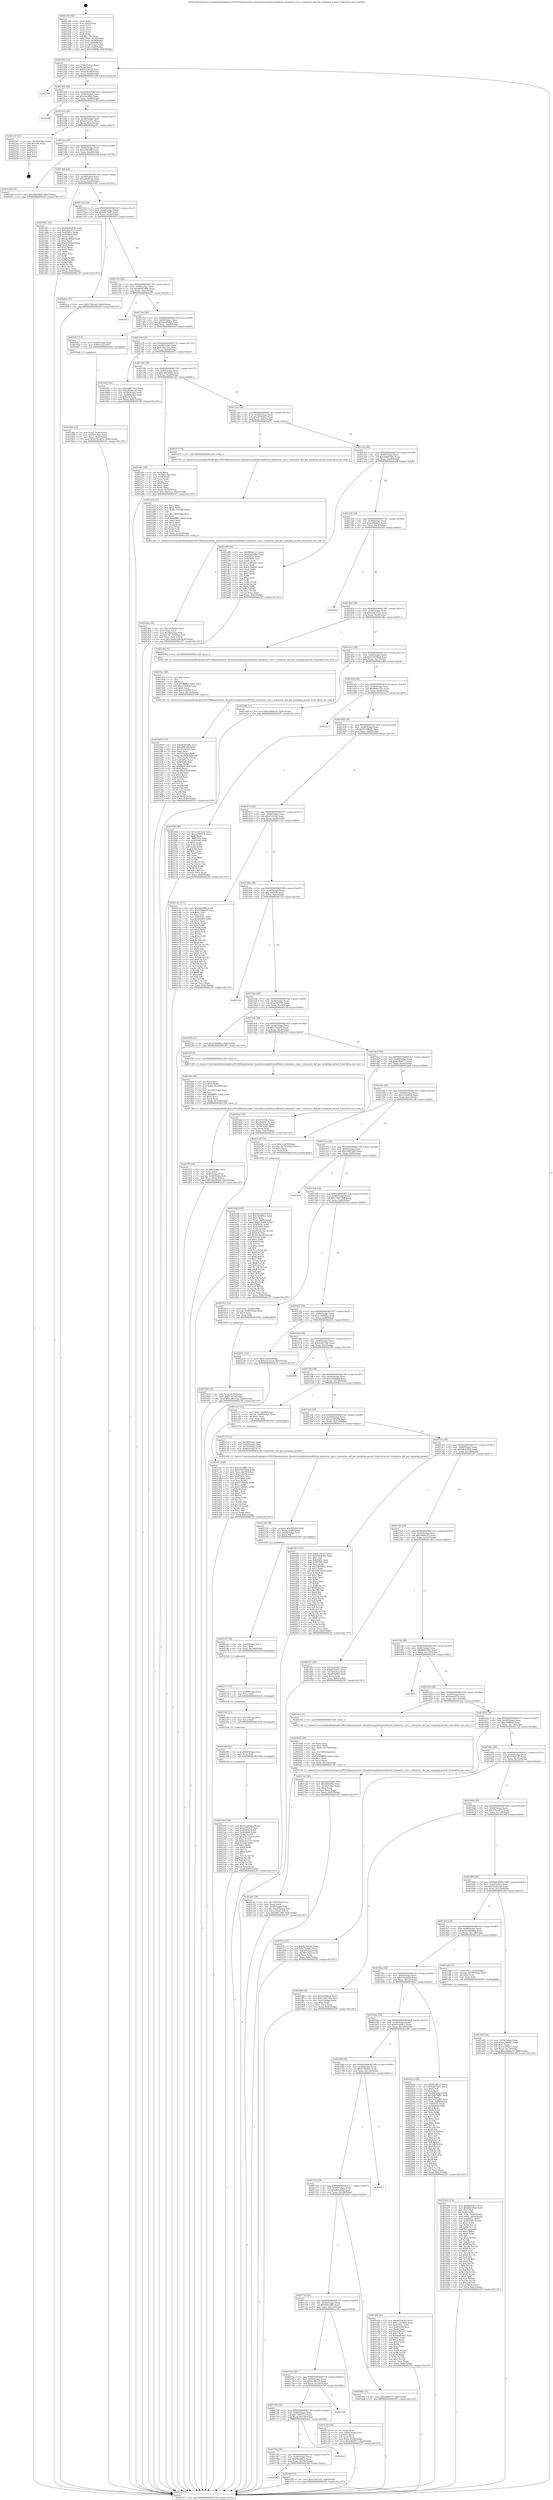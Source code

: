 digraph "0x401260" {
  label = "0x401260 (/mnt/c/Users/mathe/Desktop/tcc/POCII/binaries/extr_linuxdriversplatformx86intel_telemetry_core.c_telemetry_def_get_sampling_period_Final-ollvm.out::main(0))"
  labelloc = "t"
  node[shape=record]

  Entry [label="",width=0.3,height=0.3,shape=circle,fillcolor=black,style=filled]
  "0x401292" [label="{
     0x401292 [32]\l
     | [instrs]\l
     &nbsp;&nbsp;0x401292 \<+6\>: mov -0x8c(%rbp),%eax\l
     &nbsp;&nbsp;0x401298 \<+2\>: mov %eax,%ecx\l
     &nbsp;&nbsp;0x40129a \<+6\>: sub $0x943302f3,%ecx\l
     &nbsp;&nbsp;0x4012a0 \<+6\>: mov %eax,-0x90(%rbp)\l
     &nbsp;&nbsp;0x4012a6 \<+6\>: mov %ecx,-0x94(%rbp)\l
     &nbsp;&nbsp;0x4012ac \<+6\>: je 0000000000402329 \<main+0x10c9\>\l
  }"]
  "0x402329" [label="{
     0x402329\l
  }", style=dashed]
  "0x4012b2" [label="{
     0x4012b2 [28]\l
     | [instrs]\l
     &nbsp;&nbsp;0x4012b2 \<+5\>: jmp 00000000004012b7 \<main+0x57\>\l
     &nbsp;&nbsp;0x4012b7 \<+6\>: mov -0x90(%rbp),%eax\l
     &nbsp;&nbsp;0x4012bd \<+5\>: sub $0xa2e2ff8a,%eax\l
     &nbsp;&nbsp;0x4012c2 \<+6\>: mov %eax,-0x98(%rbp)\l
     &nbsp;&nbsp;0x4012c8 \<+6\>: je 00000000004022f8 \<main+0x1098\>\l
  }"]
  Exit [label="",width=0.3,height=0.3,shape=circle,fillcolor=black,style=filled,peripheries=2]
  "0x4022f8" [label="{
     0x4022f8\l
  }", style=dashed]
  "0x4012ce" [label="{
     0x4012ce [28]\l
     | [instrs]\l
     &nbsp;&nbsp;0x4012ce \<+5\>: jmp 00000000004012d3 \<main+0x73\>\l
     &nbsp;&nbsp;0x4012d3 \<+6\>: mov -0x90(%rbp),%eax\l
     &nbsp;&nbsp;0x4012d9 \<+5\>: sub $0xa311e7ca,%eax\l
     &nbsp;&nbsp;0x4012de \<+6\>: mov %eax,-0x9c(%rbp)\l
     &nbsp;&nbsp;0x4012e4 \<+6\>: je 0000000000402247 \<main+0xfe7\>\l
  }"]
  "0x40219b" [label="{
     0x40219b [100]\l
     | [instrs]\l
     &nbsp;&nbsp;0x40219b \<+5\>: mov $0x22267ade,%eax\l
     &nbsp;&nbsp;0x4021a0 \<+5\>: mov $0xa781659,%esi\l
     &nbsp;&nbsp;0x4021a5 \<+8\>: mov 0x40505c,%r8d\l
     &nbsp;&nbsp;0x4021ad \<+8\>: mov 0x405060,%r9d\l
     &nbsp;&nbsp;0x4021b5 \<+3\>: mov %r8d,%r10d\l
     &nbsp;&nbsp;0x4021b8 \<+7\>: sub $0xa5b115d,%r10d\l
     &nbsp;&nbsp;0x4021bf \<+4\>: sub $0x1,%r10d\l
     &nbsp;&nbsp;0x4021c3 \<+7\>: add $0xa5b115d,%r10d\l
     &nbsp;&nbsp;0x4021ca \<+4\>: imul %r10d,%r8d\l
     &nbsp;&nbsp;0x4021ce \<+4\>: and $0x1,%r8d\l
     &nbsp;&nbsp;0x4021d2 \<+4\>: cmp $0x0,%r8d\l
     &nbsp;&nbsp;0x4021d6 \<+4\>: sete %r11b\l
     &nbsp;&nbsp;0x4021da \<+4\>: cmp $0xa,%r9d\l
     &nbsp;&nbsp;0x4021de \<+3\>: setl %bl\l
     &nbsp;&nbsp;0x4021e1 \<+3\>: mov %r11b,%r14b\l
     &nbsp;&nbsp;0x4021e4 \<+3\>: and %bl,%r14b\l
     &nbsp;&nbsp;0x4021e7 \<+3\>: xor %bl,%r11b\l
     &nbsp;&nbsp;0x4021ea \<+3\>: or %r11b,%r14b\l
     &nbsp;&nbsp;0x4021ed \<+4\>: test $0x1,%r14b\l
     &nbsp;&nbsp;0x4021f1 \<+3\>: cmovne %esi,%eax\l
     &nbsp;&nbsp;0x4021f4 \<+6\>: mov %eax,-0x8c(%rbp)\l
     &nbsp;&nbsp;0x4021fa \<+5\>: jmp 00000000004023f7 \<main+0x1197\>\l
  }"]
  "0x402247" [label="{
     0x402247 [21]\l
     | [instrs]\l
     &nbsp;&nbsp;0x402247 \<+3\>: mov -0x34(%rbp),%eax\l
     &nbsp;&nbsp;0x40224a \<+7\>: add $0x148,%rsp\l
     &nbsp;&nbsp;0x402251 \<+1\>: pop %rbx\l
     &nbsp;&nbsp;0x402252 \<+2\>: pop %r12\l
     &nbsp;&nbsp;0x402254 \<+2\>: pop %r13\l
     &nbsp;&nbsp;0x402256 \<+2\>: pop %r14\l
     &nbsp;&nbsp;0x402258 \<+2\>: pop %r15\l
     &nbsp;&nbsp;0x40225a \<+1\>: pop %rbp\l
     &nbsp;&nbsp;0x40225b \<+1\>: ret\l
  }"]
  "0x4012ea" [label="{
     0x4012ea [28]\l
     | [instrs]\l
     &nbsp;&nbsp;0x4012ea \<+5\>: jmp 00000000004012ef \<main+0x8f\>\l
     &nbsp;&nbsp;0x4012ef \<+6\>: mov -0x90(%rbp),%eax\l
     &nbsp;&nbsp;0x4012f5 \<+5\>: sub $0xa90fcdf6,%eax\l
     &nbsp;&nbsp;0x4012fa \<+6\>: mov %eax,-0xa0(%rbp)\l
     &nbsp;&nbsp;0x401300 \<+6\>: je 0000000000401a5d \<main+0x7fd\>\l
  }"]
  "0x40218f" [label="{
     0x40218f [12]\l
     | [instrs]\l
     &nbsp;&nbsp;0x40218f \<+4\>: mov -0x80(%rbp),%rcx\l
     &nbsp;&nbsp;0x402193 \<+3\>: mov %rcx,%rdi\l
     &nbsp;&nbsp;0x402196 \<+5\>: call 0000000000401030 \<free@plt\>\l
     | [calls]\l
     &nbsp;&nbsp;0x401030 \{1\} (unknown)\l
  }"]
  "0x401a5d" [label="{
     0x401a5d [15]\l
     | [instrs]\l
     &nbsp;&nbsp;0x401a5d \<+10\>: movl $0xc4b628d5,-0x8c(%rbp)\l
     &nbsp;&nbsp;0x401a67 \<+5\>: jmp 00000000004023f7 \<main+0x1197\>\l
  }"]
  "0x401306" [label="{
     0x401306 [28]\l
     | [instrs]\l
     &nbsp;&nbsp;0x401306 \<+5\>: jmp 000000000040130b \<main+0xab\>\l
     &nbsp;&nbsp;0x40130b \<+6\>: mov -0x90(%rbp),%eax\l
     &nbsp;&nbsp;0x401311 \<+5\>: sub $0xa9b86ceb,%eax\l
     &nbsp;&nbsp;0x401316 \<+6\>: mov %eax,-0xa4(%rbp)\l
     &nbsp;&nbsp;0x40131c \<+6\>: je 0000000000401961 \<main+0x701\>\l
  }"]
  "0x402183" [label="{
     0x402183 [12]\l
     | [instrs]\l
     &nbsp;&nbsp;0x402183 \<+4\>: mov -0x70(%rbp),%rcx\l
     &nbsp;&nbsp;0x402187 \<+3\>: mov %rcx,%rdi\l
     &nbsp;&nbsp;0x40218a \<+5\>: call 0000000000401030 \<free@plt\>\l
     | [calls]\l
     &nbsp;&nbsp;0x401030 \{1\} (unknown)\l
  }"]
  "0x401961" [label="{
     0x401961 [91]\l
     | [instrs]\l
     &nbsp;&nbsp;0x401961 \<+5\>: mov $0xb656249b,%eax\l
     &nbsp;&nbsp;0x401966 \<+5\>: mov $0xe2de3522,%ecx\l
     &nbsp;&nbsp;0x40196b \<+7\>: mov 0x40505c,%edx\l
     &nbsp;&nbsp;0x401972 \<+7\>: mov 0x405060,%esi\l
     &nbsp;&nbsp;0x401979 \<+2\>: mov %edx,%edi\l
     &nbsp;&nbsp;0x40197b \<+6\>: sub $0xabcf60a8,%edi\l
     &nbsp;&nbsp;0x401981 \<+3\>: sub $0x1,%edi\l
     &nbsp;&nbsp;0x401984 \<+6\>: add $0xabcf60a8,%edi\l
     &nbsp;&nbsp;0x40198a \<+3\>: imul %edi,%edx\l
     &nbsp;&nbsp;0x40198d \<+3\>: and $0x1,%edx\l
     &nbsp;&nbsp;0x401990 \<+3\>: cmp $0x0,%edx\l
     &nbsp;&nbsp;0x401993 \<+4\>: sete %r8b\l
     &nbsp;&nbsp;0x401997 \<+3\>: cmp $0xa,%esi\l
     &nbsp;&nbsp;0x40199a \<+4\>: setl %r9b\l
     &nbsp;&nbsp;0x40199e \<+3\>: mov %r8b,%r10b\l
     &nbsp;&nbsp;0x4019a1 \<+3\>: and %r9b,%r10b\l
     &nbsp;&nbsp;0x4019a4 \<+3\>: xor %r9b,%r8b\l
     &nbsp;&nbsp;0x4019a7 \<+3\>: or %r8b,%r10b\l
     &nbsp;&nbsp;0x4019aa \<+4\>: test $0x1,%r10b\l
     &nbsp;&nbsp;0x4019ae \<+3\>: cmovne %ecx,%eax\l
     &nbsp;&nbsp;0x4019b1 \<+6\>: mov %eax,-0x8c(%rbp)\l
     &nbsp;&nbsp;0x4019b7 \<+5\>: jmp 00000000004023f7 \<main+0x1197\>\l
  }"]
  "0x401322" [label="{
     0x401322 [28]\l
     | [instrs]\l
     &nbsp;&nbsp;0x401322 \<+5\>: jmp 0000000000401327 \<main+0xc7\>\l
     &nbsp;&nbsp;0x401327 \<+6\>: mov -0x90(%rbp),%eax\l
     &nbsp;&nbsp;0x40132d \<+5\>: sub $0xafb70af1,%eax\l
     &nbsp;&nbsp;0x401332 \<+6\>: mov %eax,-0xa8(%rbp)\l
     &nbsp;&nbsp;0x401338 \<+6\>: je 00000000004020ce \<main+0xe6e\>\l
  }"]
  "0x402177" [label="{
     0x402177 [12]\l
     | [instrs]\l
     &nbsp;&nbsp;0x402177 \<+4\>: mov -0x60(%rbp),%rcx\l
     &nbsp;&nbsp;0x40217b \<+3\>: mov %rcx,%rdi\l
     &nbsp;&nbsp;0x40217e \<+5\>: call 0000000000401030 \<free@plt\>\l
     | [calls]\l
     &nbsp;&nbsp;0x401030 \{1\} (unknown)\l
  }"]
  "0x4020ce" [label="{
     0x4020ce [15]\l
     | [instrs]\l
     &nbsp;&nbsp;0x4020ce \<+10\>: movl $0x57641af2,-0x8c(%rbp)\l
     &nbsp;&nbsp;0x4020d8 \<+5\>: jmp 00000000004023f7 \<main+0x1197\>\l
  }"]
  "0x40133e" [label="{
     0x40133e [28]\l
     | [instrs]\l
     &nbsp;&nbsp;0x40133e \<+5\>: jmp 0000000000401343 \<main+0xe3\>\l
     &nbsp;&nbsp;0x401343 \<+6\>: mov -0x90(%rbp),%eax\l
     &nbsp;&nbsp;0x401349 \<+5\>: sub $0xb656249b,%eax\l
     &nbsp;&nbsp;0x40134e \<+6\>: mov %eax,-0xac(%rbp)\l
     &nbsp;&nbsp;0x401354 \<+6\>: je 0000000000402277 \<main+0x1017\>\l
  }"]
  "0x402165" [label="{
     0x402165 [18]\l
     | [instrs]\l
     &nbsp;&nbsp;0x402165 \<+4\>: mov -0x50(%rbp),%rcx\l
     &nbsp;&nbsp;0x402169 \<+3\>: mov %rcx,%rdi\l
     &nbsp;&nbsp;0x40216c \<+6\>: mov %eax,-0x168(%rbp)\l
     &nbsp;&nbsp;0x402172 \<+5\>: call 0000000000401030 \<free@plt\>\l
     | [calls]\l
     &nbsp;&nbsp;0x401030 \{1\} (unknown)\l
  }"]
  "0x402277" [label="{
     0x402277\l
  }", style=dashed]
  "0x40135a" [label="{
     0x40135a [28]\l
     | [instrs]\l
     &nbsp;&nbsp;0x40135a \<+5\>: jmp 000000000040135f \<main+0xff\>\l
     &nbsp;&nbsp;0x40135f \<+6\>: mov -0x90(%rbp),%eax\l
     &nbsp;&nbsp;0x401365 \<+5\>: sub $0xbae95da0,%eax\l
     &nbsp;&nbsp;0x40136a \<+6\>: mov %eax,-0xb0(%rbp)\l
     &nbsp;&nbsp;0x401370 \<+6\>: je 00000000004018cf \<main+0x66f\>\l
  }"]
  "0x402148" [label="{
     0x402148 [29]\l
     | [instrs]\l
     &nbsp;&nbsp;0x402148 \<+10\>: movabs $0x4030b6,%rdi\l
     &nbsp;&nbsp;0x402152 \<+6\>: mov %eax,-0x88(%rbp)\l
     &nbsp;&nbsp;0x402158 \<+6\>: mov -0x88(%rbp),%esi\l
     &nbsp;&nbsp;0x40215e \<+2\>: mov $0x0,%al\l
     &nbsp;&nbsp;0x402160 \<+5\>: call 0000000000401040 \<printf@plt\>\l
     | [calls]\l
     &nbsp;&nbsp;0x401040 \{1\} (unknown)\l
  }"]
  "0x4018cf" [label="{
     0x4018cf [13]\l
     | [instrs]\l
     &nbsp;&nbsp;0x4018cf \<+4\>: mov -0x40(%rbp),%rax\l
     &nbsp;&nbsp;0x4018d3 \<+4\>: mov 0x8(%rax),%rdi\l
     &nbsp;&nbsp;0x4018d7 \<+5\>: call 0000000000401060 \<atoi@plt\>\l
     | [calls]\l
     &nbsp;&nbsp;0x401060 \{1\} (unknown)\l
  }"]
  "0x401376" [label="{
     0x401376 [28]\l
     | [instrs]\l
     &nbsp;&nbsp;0x401376 \<+5\>: jmp 000000000040137b \<main+0x11b\>\l
     &nbsp;&nbsp;0x40137b \<+6\>: mov -0x90(%rbp),%eax\l
     &nbsp;&nbsp;0x401381 \<+5\>: sub $0xc26e12ac,%eax\l
     &nbsp;&nbsp;0x401386 \<+6\>: mov %eax,-0xb4(%rbp)\l
     &nbsp;&nbsp;0x40138c \<+6\>: je 0000000000401943 \<main+0x6e3\>\l
  }"]
  "0x401f70" [label="{
     0x401f70 [39]\l
     | [instrs]\l
     &nbsp;&nbsp;0x401f70 \<+6\>: mov -0x164(%rbp),%ecx\l
     &nbsp;&nbsp;0x401f76 \<+3\>: imul %eax,%ecx\l
     &nbsp;&nbsp;0x401f79 \<+4\>: mov -0x80(%rbp),%rdi\l
     &nbsp;&nbsp;0x401f7d \<+7\>: movslq -0x84(%rbp),%r8\l
     &nbsp;&nbsp;0x401f84 \<+4\>: mov %ecx,(%rdi,%r8,4)\l
     &nbsp;&nbsp;0x401f88 \<+10\>: movl $0x2de8950d,-0x8c(%rbp)\l
     &nbsp;&nbsp;0x401f92 \<+5\>: jmp 00000000004023f7 \<main+0x1197\>\l
  }"]
  "0x401943" [label="{
     0x401943 [30]\l
     | [instrs]\l
     &nbsp;&nbsp;0x401943 \<+5\>: mov $0xdd897d02,%eax\l
     &nbsp;&nbsp;0x401948 \<+5\>: mov $0xa9b86ceb,%ecx\l
     &nbsp;&nbsp;0x40194d \<+3\>: mov -0x54(%rbp),%edx\l
     &nbsp;&nbsp;0x401950 \<+3\>: cmp -0x48(%rbp),%edx\l
     &nbsp;&nbsp;0x401953 \<+3\>: cmovl %ecx,%eax\l
     &nbsp;&nbsp;0x401956 \<+6\>: mov %eax,-0x8c(%rbp)\l
     &nbsp;&nbsp;0x40195c \<+5\>: jmp 00000000004023f7 \<main+0x1197\>\l
  }"]
  "0x401392" [label="{
     0x401392 [28]\l
     | [instrs]\l
     &nbsp;&nbsp;0x401392 \<+5\>: jmp 0000000000401397 \<main+0x137\>\l
     &nbsp;&nbsp;0x401397 \<+6\>: mov -0x90(%rbp),%eax\l
     &nbsp;&nbsp;0x40139d \<+5\>: sub $0xc4b628d5,%eax\l
     &nbsp;&nbsp;0x4013a2 \<+6\>: mov %eax,-0xb8(%rbp)\l
     &nbsp;&nbsp;0x4013a8 \<+6\>: je 0000000000401a6c \<main+0x80c\>\l
  }"]
  "0x401f44" [label="{
     0x401f44 [44]\l
     | [instrs]\l
     &nbsp;&nbsp;0x401f44 \<+2\>: xor %ecx,%ecx\l
     &nbsp;&nbsp;0x401f46 \<+5\>: mov $0x2,%edx\l
     &nbsp;&nbsp;0x401f4b \<+6\>: mov %edx,-0x160(%rbp)\l
     &nbsp;&nbsp;0x401f51 \<+1\>: cltd\l
     &nbsp;&nbsp;0x401f52 \<+6\>: mov -0x160(%rbp),%esi\l
     &nbsp;&nbsp;0x401f58 \<+2\>: idiv %esi\l
     &nbsp;&nbsp;0x401f5a \<+6\>: imul $0xfffffffe,%edx,%edx\l
     &nbsp;&nbsp;0x401f60 \<+3\>: sub $0x1,%ecx\l
     &nbsp;&nbsp;0x401f63 \<+2\>: sub %ecx,%edx\l
     &nbsp;&nbsp;0x401f65 \<+6\>: mov %edx,-0x164(%rbp)\l
     &nbsp;&nbsp;0x401f6b \<+5\>: call 0000000000401160 \<next_i\>\l
     | [calls]\l
     &nbsp;&nbsp;0x401160 \{1\} (/mnt/c/Users/mathe/Desktop/tcc/POCII/binaries/extr_linuxdriversplatformx86intel_telemetry_core.c_telemetry_def_get_sampling_period_Final-ollvm.out::next_i)\l
  }"]
  "0x401a6c" [label="{
     0x401a6c [36]\l
     | [instrs]\l
     &nbsp;&nbsp;0x401a6c \<+2\>: xor %eax,%eax\l
     &nbsp;&nbsp;0x401a6e \<+3\>: mov -0x54(%rbp),%ecx\l
     &nbsp;&nbsp;0x401a71 \<+2\>: mov %eax,%edx\l
     &nbsp;&nbsp;0x401a73 \<+2\>: sub %ecx,%edx\l
     &nbsp;&nbsp;0x401a75 \<+2\>: mov %eax,%ecx\l
     &nbsp;&nbsp;0x401a77 \<+3\>: sub $0x1,%ecx\l
     &nbsp;&nbsp;0x401a7a \<+2\>: add %ecx,%edx\l
     &nbsp;&nbsp;0x401a7c \<+2\>: sub %edx,%eax\l
     &nbsp;&nbsp;0x401a7e \<+3\>: mov %eax,-0x54(%rbp)\l
     &nbsp;&nbsp;0x401a81 \<+10\>: movl $0xc26e12ac,-0x8c(%rbp)\l
     &nbsp;&nbsp;0x401a8b \<+5\>: jmp 00000000004023f7 \<main+0x1197\>\l
  }"]
  "0x4013ae" [label="{
     0x4013ae [28]\l
     | [instrs]\l
     &nbsp;&nbsp;0x4013ae \<+5\>: jmp 00000000004013b3 \<main+0x153\>\l
     &nbsp;&nbsp;0x4013b3 \<+6\>: mov -0x90(%rbp),%eax\l
     &nbsp;&nbsp;0x4013b9 \<+5\>: sub $0xd47f2b12,%eax\l
     &nbsp;&nbsp;0x4013be \<+6\>: mov %eax,-0xbc(%rbp)\l
     &nbsp;&nbsp;0x4013c4 \<+6\>: je 0000000000401d75 \<main+0xb15\>\l
  }"]
  "0x40179e" [label="{
     0x40179e\l
  }", style=dashed]
  "0x401d75" [label="{
     0x401d75 [5]\l
     | [instrs]\l
     &nbsp;&nbsp;0x401d75 \<+5\>: call 0000000000401160 \<next_i\>\l
     | [calls]\l
     &nbsp;&nbsp;0x401160 \{1\} (/mnt/c/Users/mathe/Desktop/tcc/POCII/binaries/extr_linuxdriversplatformx86intel_telemetry_core.c_telemetry_def_get_sampling_period_Final-ollvm.out::next_i)\l
  }"]
  "0x4013ca" [label="{
     0x4013ca [28]\l
     | [instrs]\l
     &nbsp;&nbsp;0x4013ca \<+5\>: jmp 00000000004013cf \<main+0x16f\>\l
     &nbsp;&nbsp;0x4013cf \<+6\>: mov -0x90(%rbp),%eax\l
     &nbsp;&nbsp;0x4013d5 \<+5\>: sub $0xdd897d02,%eax\l
     &nbsp;&nbsp;0x4013da \<+6\>: mov %eax,-0xc0(%rbp)\l
     &nbsp;&nbsp;0x4013e0 \<+6\>: je 0000000000401a90 \<main+0x830\>\l
  }"]
  "0x401f0f" [label="{
     0x401f0f [15]\l
     | [instrs]\l
     &nbsp;&nbsp;0x401f0f \<+10\>: movl $0x57641af2,-0x8c(%rbp)\l
     &nbsp;&nbsp;0x401f19 \<+5\>: jmp 00000000004023f7 \<main+0x1197\>\l
  }"]
  "0x401a90" [label="{
     0x401a90 [91]\l
     | [instrs]\l
     &nbsp;&nbsp;0x401a90 \<+5\>: mov $0xf84be311,%eax\l
     &nbsp;&nbsp;0x401a95 \<+5\>: mov $0x62d6d9b2,%ecx\l
     &nbsp;&nbsp;0x401a9a \<+7\>: mov 0x40505c,%edx\l
     &nbsp;&nbsp;0x401aa1 \<+7\>: mov 0x405060,%esi\l
     &nbsp;&nbsp;0x401aa8 \<+2\>: mov %edx,%edi\l
     &nbsp;&nbsp;0x401aaa \<+6\>: add $0x3e3bb6d1,%edi\l
     &nbsp;&nbsp;0x401ab0 \<+3\>: sub $0x1,%edi\l
     &nbsp;&nbsp;0x401ab3 \<+6\>: sub $0x3e3bb6d1,%edi\l
     &nbsp;&nbsp;0x401ab9 \<+3\>: imul %edi,%edx\l
     &nbsp;&nbsp;0x401abc \<+3\>: and $0x1,%edx\l
     &nbsp;&nbsp;0x401abf \<+3\>: cmp $0x0,%edx\l
     &nbsp;&nbsp;0x401ac2 \<+4\>: sete %r8b\l
     &nbsp;&nbsp;0x401ac6 \<+3\>: cmp $0xa,%esi\l
     &nbsp;&nbsp;0x401ac9 \<+4\>: setl %r9b\l
     &nbsp;&nbsp;0x401acd \<+3\>: mov %r8b,%r10b\l
     &nbsp;&nbsp;0x401ad0 \<+3\>: and %r9b,%r10b\l
     &nbsp;&nbsp;0x401ad3 \<+3\>: xor %r9b,%r8b\l
     &nbsp;&nbsp;0x401ad6 \<+3\>: or %r8b,%r10b\l
     &nbsp;&nbsp;0x401ad9 \<+4\>: test $0x1,%r10b\l
     &nbsp;&nbsp;0x401add \<+3\>: cmovne %ecx,%eax\l
     &nbsp;&nbsp;0x401ae0 \<+6\>: mov %eax,-0x8c(%rbp)\l
     &nbsp;&nbsp;0x401ae6 \<+5\>: jmp 00000000004023f7 \<main+0x1197\>\l
  }"]
  "0x4013e6" [label="{
     0x4013e6 [28]\l
     | [instrs]\l
     &nbsp;&nbsp;0x4013e6 \<+5\>: jmp 00000000004013eb \<main+0x18b\>\l
     &nbsp;&nbsp;0x4013eb \<+6\>: mov -0x90(%rbp),%eax\l
     &nbsp;&nbsp;0x4013f1 \<+5\>: sub $0xe206f624,%eax\l
     &nbsp;&nbsp;0x4013f6 \<+6\>: mov %eax,-0xc4(%rbp)\l
     &nbsp;&nbsp;0x4013fc \<+6\>: je 000000000040220e \<main+0xfae\>\l
  }"]
  "0x401782" [label="{
     0x401782 [28]\l
     | [instrs]\l
     &nbsp;&nbsp;0x401782 \<+5\>: jmp 0000000000401787 \<main+0x527\>\l
     &nbsp;&nbsp;0x401787 \<+6\>: mov -0x90(%rbp),%eax\l
     &nbsp;&nbsp;0x40178d \<+5\>: sub $0x7826f9ca,%eax\l
     &nbsp;&nbsp;0x401792 \<+6\>: mov %eax,-0x148(%rbp)\l
     &nbsp;&nbsp;0x401798 \<+6\>: je 0000000000401f0f \<main+0xcaf\>\l
  }"]
  "0x40220e" [label="{
     0x40220e\l
  }", style=dashed]
  "0x401402" [label="{
     0x401402 [28]\l
     | [instrs]\l
     &nbsp;&nbsp;0x401402 \<+5\>: jmp 0000000000401407 \<main+0x1a7\>\l
     &nbsp;&nbsp;0x401407 \<+6\>: mov -0x90(%rbp),%eax\l
     &nbsp;&nbsp;0x40140d \<+5\>: sub $0xe2de3522,%eax\l
     &nbsp;&nbsp;0x401412 \<+6\>: mov %eax,-0xc8(%rbp)\l
     &nbsp;&nbsp;0x401418 \<+6\>: je 00000000004019bc \<main+0x75c\>\l
  }"]
  "0x4018c0" [label="{
     0x4018c0\l
  }", style=dashed]
  "0x4019bc" [label="{
     0x4019bc [5]\l
     | [instrs]\l
     &nbsp;&nbsp;0x4019bc \<+5\>: call 0000000000401160 \<next_i\>\l
     | [calls]\l
     &nbsp;&nbsp;0x401160 \{1\} (/mnt/c/Users/mathe/Desktop/tcc/POCII/binaries/extr_linuxdriversplatformx86intel_telemetry_core.c_telemetry_def_get_sampling_period_Final-ollvm.out::next_i)\l
  }"]
  "0x40141e" [label="{
     0x40141e [28]\l
     | [instrs]\l
     &nbsp;&nbsp;0x40141e \<+5\>: jmp 0000000000401423 \<main+0x1c3\>\l
     &nbsp;&nbsp;0x401423 \<+6\>: mov -0x90(%rbp),%eax\l
     &nbsp;&nbsp;0x401429 \<+5\>: sub $0xe54506e6,%eax\l
     &nbsp;&nbsp;0x40142e \<+6\>: mov %eax,-0xcc(%rbp)\l
     &nbsp;&nbsp;0x401434 \<+6\>: je 0000000000401d48 \<main+0xae8\>\l
  }"]
  "0x401766" [label="{
     0x401766 [28]\l
     | [instrs]\l
     &nbsp;&nbsp;0x401766 \<+5\>: jmp 000000000040176b \<main+0x50b\>\l
     &nbsp;&nbsp;0x40176b \<+6\>: mov -0x90(%rbp),%eax\l
     &nbsp;&nbsp;0x401771 \<+5\>: sub $0x726927a3,%eax\l
     &nbsp;&nbsp;0x401776 \<+6\>: mov %eax,-0x144(%rbp)\l
     &nbsp;&nbsp;0x40177c \<+6\>: je 00000000004018c0 \<main+0x660\>\l
  }"]
  "0x401d48" [label="{
     0x401d48 [15]\l
     | [instrs]\l
     &nbsp;&nbsp;0x401d48 \<+10\>: movl $0x3a90be53,-0x8c(%rbp)\l
     &nbsp;&nbsp;0x401d52 \<+5\>: jmp 00000000004023f7 \<main+0x1197\>\l
  }"]
  "0x40143a" [label="{
     0x40143a [28]\l
     | [instrs]\l
     &nbsp;&nbsp;0x40143a \<+5\>: jmp 000000000040143f \<main+0x1df\>\l
     &nbsp;&nbsp;0x40143f \<+6\>: mov -0x90(%rbp),%eax\l
     &nbsp;&nbsp;0x401445 \<+5\>: sub $0xf84be311,%eax\l
     &nbsp;&nbsp;0x40144a \<+6\>: mov %eax,-0xd0(%rbp)\l
     &nbsp;&nbsp;0x401450 \<+6\>: je 00000000004022c7 \<main+0x1067\>\l
  }"]
  "0x40235d" [label="{
     0x40235d\l
  }", style=dashed]
  "0x4022c7" [label="{
     0x4022c7\l
  }", style=dashed]
  "0x401456" [label="{
     0x401456 [28]\l
     | [instrs]\l
     &nbsp;&nbsp;0x401456 \<+5\>: jmp 000000000040145b \<main+0x1fb\>\l
     &nbsp;&nbsp;0x40145b \<+6\>: mov -0x90(%rbp),%eax\l
     &nbsp;&nbsp;0x401461 \<+5\>: sub $0xfb298cd0,%eax\l
     &nbsp;&nbsp;0x401466 \<+6\>: mov %eax,-0xd4(%rbp)\l
     &nbsp;&nbsp;0x40146c \<+6\>: je 00000000004020dd \<main+0xe7d\>\l
  }"]
  "0x401e66" [label="{
     0x401e66 [169]\l
     | [instrs]\l
     &nbsp;&nbsp;0x401e66 \<+5\>: mov $0x943302f3,%ecx\l
     &nbsp;&nbsp;0x401e6b \<+5\>: mov $0x7826f9ca,%edx\l
     &nbsp;&nbsp;0x401e70 \<+3\>: mov $0x1,%sil\l
     &nbsp;&nbsp;0x401e73 \<+4\>: mov %rax,-0x80(%rbp)\l
     &nbsp;&nbsp;0x401e77 \<+10\>: movl $0x0,-0x84(%rbp)\l
     &nbsp;&nbsp;0x401e81 \<+8\>: mov 0x40505c,%r8d\l
     &nbsp;&nbsp;0x401e89 \<+8\>: mov 0x405060,%r9d\l
     &nbsp;&nbsp;0x401e91 \<+3\>: mov %r8d,%r10d\l
     &nbsp;&nbsp;0x401e94 \<+7\>: sub $0xf014b540,%r10d\l
     &nbsp;&nbsp;0x401e9b \<+4\>: sub $0x1,%r10d\l
     &nbsp;&nbsp;0x401e9f \<+7\>: add $0xf014b540,%r10d\l
     &nbsp;&nbsp;0x401ea6 \<+4\>: imul %r10d,%r8d\l
     &nbsp;&nbsp;0x401eaa \<+4\>: and $0x1,%r8d\l
     &nbsp;&nbsp;0x401eae \<+4\>: cmp $0x0,%r8d\l
     &nbsp;&nbsp;0x401eb2 \<+4\>: sete %r11b\l
     &nbsp;&nbsp;0x401eb6 \<+4\>: cmp $0xa,%r9d\l
     &nbsp;&nbsp;0x401eba \<+3\>: setl %bl\l
     &nbsp;&nbsp;0x401ebd \<+3\>: mov %r11b,%r14b\l
     &nbsp;&nbsp;0x401ec0 \<+4\>: xor $0xff,%r14b\l
     &nbsp;&nbsp;0x401ec4 \<+3\>: mov %bl,%r15b\l
     &nbsp;&nbsp;0x401ec7 \<+4\>: xor $0xff,%r15b\l
     &nbsp;&nbsp;0x401ecb \<+4\>: xor $0x1,%sil\l
     &nbsp;&nbsp;0x401ecf \<+3\>: mov %r14b,%r12b\l
     &nbsp;&nbsp;0x401ed2 \<+4\>: and $0xff,%r12b\l
     &nbsp;&nbsp;0x401ed6 \<+3\>: and %sil,%r11b\l
     &nbsp;&nbsp;0x401ed9 \<+3\>: mov %r15b,%r13b\l
     &nbsp;&nbsp;0x401edc \<+4\>: and $0xff,%r13b\l
     &nbsp;&nbsp;0x401ee0 \<+3\>: and %sil,%bl\l
     &nbsp;&nbsp;0x401ee3 \<+3\>: or %r11b,%r12b\l
     &nbsp;&nbsp;0x401ee6 \<+3\>: or %bl,%r13b\l
     &nbsp;&nbsp;0x401ee9 \<+3\>: xor %r13b,%r12b\l
     &nbsp;&nbsp;0x401eec \<+3\>: or %r15b,%r14b\l
     &nbsp;&nbsp;0x401eef \<+4\>: xor $0xff,%r14b\l
     &nbsp;&nbsp;0x401ef3 \<+4\>: or $0x1,%sil\l
     &nbsp;&nbsp;0x401ef7 \<+3\>: and %sil,%r14b\l
     &nbsp;&nbsp;0x401efa \<+3\>: or %r14b,%r12b\l
     &nbsp;&nbsp;0x401efd \<+4\>: test $0x1,%r12b\l
     &nbsp;&nbsp;0x401f01 \<+3\>: cmovne %edx,%ecx\l
     &nbsp;&nbsp;0x401f04 \<+6\>: mov %ecx,-0x8c(%rbp)\l
     &nbsp;&nbsp;0x401f0a \<+5\>: jmp 00000000004023f7 \<main+0x1197\>\l
  }"]
  "0x4020dd" [label="{
     0x4020dd [86]\l
     | [instrs]\l
     &nbsp;&nbsp;0x4020dd \<+5\>: mov $0x22267ade,%eax\l
     &nbsp;&nbsp;0x4020e2 \<+5\>: mov $0x2a788234,%ecx\l
     &nbsp;&nbsp;0x4020e7 \<+2\>: xor %edx,%edx\l
     &nbsp;&nbsp;0x4020e9 \<+7\>: mov 0x40505c,%esi\l
     &nbsp;&nbsp;0x4020f0 \<+7\>: mov 0x405060,%edi\l
     &nbsp;&nbsp;0x4020f7 \<+3\>: sub $0x1,%edx\l
     &nbsp;&nbsp;0x4020fa \<+3\>: mov %esi,%r8d\l
     &nbsp;&nbsp;0x4020fd \<+3\>: add %edx,%r8d\l
     &nbsp;&nbsp;0x402100 \<+4\>: imul %r8d,%esi\l
     &nbsp;&nbsp;0x402104 \<+3\>: and $0x1,%esi\l
     &nbsp;&nbsp;0x402107 \<+3\>: cmp $0x0,%esi\l
     &nbsp;&nbsp;0x40210a \<+4\>: sete %r9b\l
     &nbsp;&nbsp;0x40210e \<+3\>: cmp $0xa,%edi\l
     &nbsp;&nbsp;0x402111 \<+4\>: setl %r10b\l
     &nbsp;&nbsp;0x402115 \<+3\>: mov %r9b,%r11b\l
     &nbsp;&nbsp;0x402118 \<+3\>: and %r10b,%r11b\l
     &nbsp;&nbsp;0x40211b \<+3\>: xor %r10b,%r9b\l
     &nbsp;&nbsp;0x40211e \<+3\>: or %r9b,%r11b\l
     &nbsp;&nbsp;0x402121 \<+4\>: test $0x1,%r11b\l
     &nbsp;&nbsp;0x402125 \<+3\>: cmovne %ecx,%eax\l
     &nbsp;&nbsp;0x402128 \<+6\>: mov %eax,-0x8c(%rbp)\l
     &nbsp;&nbsp;0x40212e \<+5\>: jmp 00000000004023f7 \<main+0x1197\>\l
  }"]
  "0x401472" [label="{
     0x401472 [28]\l
     | [instrs]\l
     &nbsp;&nbsp;0x401472 \<+5\>: jmp 0000000000401477 \<main+0x217\>\l
     &nbsp;&nbsp;0x401477 \<+6\>: mov -0x90(%rbp),%eax\l
     &nbsp;&nbsp;0x40147d \<+5\>: sub $0x451954c,%eax\l
     &nbsp;&nbsp;0x401482 \<+6\>: mov %eax,-0xd8(%rbp)\l
     &nbsp;&nbsp;0x401488 \<+6\>: je 0000000000401c3c \<main+0x9dc\>\l
  }"]
  "0x401dae" [label="{
     0x401dae [36]\l
     | [instrs]\l
     &nbsp;&nbsp;0x401dae \<+6\>: mov -0x15c(%rbp),%ecx\l
     &nbsp;&nbsp;0x401db4 \<+3\>: imul %eax,%ecx\l
     &nbsp;&nbsp;0x401db7 \<+4\>: mov -0x70(%rbp),%r8\l
     &nbsp;&nbsp;0x401dbb \<+4\>: movslq -0x74(%rbp),%r9\l
     &nbsp;&nbsp;0x401dbf \<+4\>: mov %ecx,(%r8,%r9,4)\l
     &nbsp;&nbsp;0x401dc3 \<+10\>: movl $0x5dade3a8,-0x8c(%rbp)\l
     &nbsp;&nbsp;0x401dcd \<+5\>: jmp 00000000004023f7 \<main+0x1197\>\l
  }"]
  "0x401c3c" [label="{
     0x401c3c [137]\l
     | [instrs]\l
     &nbsp;&nbsp;0x401c3c \<+5\>: mov $0xa2e2ff8a,%eax\l
     &nbsp;&nbsp;0x401c41 \<+5\>: mov $0x230bb62f,%ecx\l
     &nbsp;&nbsp;0x401c46 \<+2\>: mov $0x1,%dl\l
     &nbsp;&nbsp;0x401c48 \<+2\>: xor %esi,%esi\l
     &nbsp;&nbsp;0x401c4a \<+7\>: mov 0x40505c,%edi\l
     &nbsp;&nbsp;0x401c51 \<+8\>: mov 0x405060,%r8d\l
     &nbsp;&nbsp;0x401c59 \<+3\>: sub $0x1,%esi\l
     &nbsp;&nbsp;0x401c5c \<+3\>: mov %edi,%r9d\l
     &nbsp;&nbsp;0x401c5f \<+3\>: add %esi,%r9d\l
     &nbsp;&nbsp;0x401c62 \<+4\>: imul %r9d,%edi\l
     &nbsp;&nbsp;0x401c66 \<+3\>: and $0x1,%edi\l
     &nbsp;&nbsp;0x401c69 \<+3\>: cmp $0x0,%edi\l
     &nbsp;&nbsp;0x401c6c \<+4\>: sete %r10b\l
     &nbsp;&nbsp;0x401c70 \<+4\>: cmp $0xa,%r8d\l
     &nbsp;&nbsp;0x401c74 \<+4\>: setl %r11b\l
     &nbsp;&nbsp;0x401c78 \<+3\>: mov %r10b,%bl\l
     &nbsp;&nbsp;0x401c7b \<+3\>: xor $0xff,%bl\l
     &nbsp;&nbsp;0x401c7e \<+3\>: mov %r11b,%r14b\l
     &nbsp;&nbsp;0x401c81 \<+4\>: xor $0xff,%r14b\l
     &nbsp;&nbsp;0x401c85 \<+3\>: xor $0x0,%dl\l
     &nbsp;&nbsp;0x401c88 \<+3\>: mov %bl,%r15b\l
     &nbsp;&nbsp;0x401c8b \<+4\>: and $0x0,%r15b\l
     &nbsp;&nbsp;0x401c8f \<+3\>: and %dl,%r10b\l
     &nbsp;&nbsp;0x401c92 \<+3\>: mov %r14b,%r12b\l
     &nbsp;&nbsp;0x401c95 \<+4\>: and $0x0,%r12b\l
     &nbsp;&nbsp;0x401c99 \<+3\>: and %dl,%r11b\l
     &nbsp;&nbsp;0x401c9c \<+3\>: or %r10b,%r15b\l
     &nbsp;&nbsp;0x401c9f \<+3\>: or %r11b,%r12b\l
     &nbsp;&nbsp;0x401ca2 \<+3\>: xor %r12b,%r15b\l
     &nbsp;&nbsp;0x401ca5 \<+3\>: or %r14b,%bl\l
     &nbsp;&nbsp;0x401ca8 \<+3\>: xor $0xff,%bl\l
     &nbsp;&nbsp;0x401cab \<+3\>: or $0x0,%dl\l
     &nbsp;&nbsp;0x401cae \<+2\>: and %dl,%bl\l
     &nbsp;&nbsp;0x401cb0 \<+3\>: or %bl,%r15b\l
     &nbsp;&nbsp;0x401cb3 \<+4\>: test $0x1,%r15b\l
     &nbsp;&nbsp;0x401cb7 \<+3\>: cmovne %ecx,%eax\l
     &nbsp;&nbsp;0x401cba \<+6\>: mov %eax,-0x8c(%rbp)\l
     &nbsp;&nbsp;0x401cc0 \<+5\>: jmp 00000000004023f7 \<main+0x1197\>\l
  }"]
  "0x40148e" [label="{
     0x40148e [28]\l
     | [instrs]\l
     &nbsp;&nbsp;0x40148e \<+5\>: jmp 0000000000401493 \<main+0x233\>\l
     &nbsp;&nbsp;0x401493 \<+6\>: mov -0x90(%rbp),%eax\l
     &nbsp;&nbsp;0x401499 \<+5\>: sub $0x564449b,%eax\l
     &nbsp;&nbsp;0x40149e \<+6\>: mov %eax,-0xdc(%rbp)\l
     &nbsp;&nbsp;0x4014a4 \<+6\>: je 00000000004017c6 \<main+0x566\>\l
  }"]
  "0x401d7a" [label="{
     0x401d7a [52]\l
     | [instrs]\l
     &nbsp;&nbsp;0x401d7a \<+2\>: xor %ecx,%ecx\l
     &nbsp;&nbsp;0x401d7c \<+5\>: mov $0x2,%edx\l
     &nbsp;&nbsp;0x401d81 \<+6\>: mov %edx,-0x158(%rbp)\l
     &nbsp;&nbsp;0x401d87 \<+1\>: cltd\l
     &nbsp;&nbsp;0x401d88 \<+6\>: mov -0x158(%rbp),%esi\l
     &nbsp;&nbsp;0x401d8e \<+2\>: idiv %esi\l
     &nbsp;&nbsp;0x401d90 \<+6\>: imul $0xfffffffe,%edx,%edx\l
     &nbsp;&nbsp;0x401d96 \<+2\>: mov %ecx,%edi\l
     &nbsp;&nbsp;0x401d98 \<+2\>: sub %edx,%edi\l
     &nbsp;&nbsp;0x401d9a \<+2\>: mov %ecx,%edx\l
     &nbsp;&nbsp;0x401d9c \<+3\>: sub $0x1,%edx\l
     &nbsp;&nbsp;0x401d9f \<+2\>: add %edx,%edi\l
     &nbsp;&nbsp;0x401da1 \<+2\>: sub %edi,%ecx\l
     &nbsp;&nbsp;0x401da3 \<+6\>: mov %ecx,-0x15c(%rbp)\l
     &nbsp;&nbsp;0x401da9 \<+5\>: call 0000000000401160 \<next_i\>\l
     | [calls]\l
     &nbsp;&nbsp;0x401160 \{1\} (/mnt/c/Users/mathe/Desktop/tcc/POCII/binaries/extr_linuxdriversplatformx86intel_telemetry_core.c_telemetry_def_get_sampling_period_Final-ollvm.out::next_i)\l
  }"]
  "0x4017c6" [label="{
     0x4017c6\l
  }", style=dashed]
  "0x4014aa" [label="{
     0x4014aa [28]\l
     | [instrs]\l
     &nbsp;&nbsp;0x4014aa \<+5\>: jmp 00000000004014af \<main+0x24f\>\l
     &nbsp;&nbsp;0x4014af \<+6\>: mov -0x90(%rbp),%eax\l
     &nbsp;&nbsp;0x4014b5 \<+5\>: sub $0xa781659,%eax\l
     &nbsp;&nbsp;0x4014ba \<+6\>: mov %eax,-0xe0(%rbp)\l
     &nbsp;&nbsp;0x4014c0 \<+6\>: je 00000000004021ff \<main+0xf9f\>\l
  }"]
  "0x401cdc" [label="{
     0x401cdc [108]\l
     | [instrs]\l
     &nbsp;&nbsp;0x401cdc \<+5\>: mov $0xa2e2ff8a,%ecx\l
     &nbsp;&nbsp;0x401ce1 \<+5\>: mov $0xe54506e6,%edx\l
     &nbsp;&nbsp;0x401ce6 \<+4\>: mov %rax,-0x70(%rbp)\l
     &nbsp;&nbsp;0x401cea \<+7\>: movl $0x0,-0x74(%rbp)\l
     &nbsp;&nbsp;0x401cf1 \<+7\>: mov 0x40505c,%esi\l
     &nbsp;&nbsp;0x401cf8 \<+8\>: mov 0x405060,%r8d\l
     &nbsp;&nbsp;0x401d00 \<+3\>: mov %esi,%r9d\l
     &nbsp;&nbsp;0x401d03 \<+7\>: sub $0x67ef64da,%r9d\l
     &nbsp;&nbsp;0x401d0a \<+4\>: sub $0x1,%r9d\l
     &nbsp;&nbsp;0x401d0e \<+7\>: add $0x67ef64da,%r9d\l
     &nbsp;&nbsp;0x401d15 \<+4\>: imul %r9d,%esi\l
     &nbsp;&nbsp;0x401d19 \<+3\>: and $0x1,%esi\l
     &nbsp;&nbsp;0x401d1c \<+3\>: cmp $0x0,%esi\l
     &nbsp;&nbsp;0x401d1f \<+4\>: sete %r10b\l
     &nbsp;&nbsp;0x401d23 \<+4\>: cmp $0xa,%r8d\l
     &nbsp;&nbsp;0x401d27 \<+4\>: setl %r11b\l
     &nbsp;&nbsp;0x401d2b \<+3\>: mov %r10b,%bl\l
     &nbsp;&nbsp;0x401d2e \<+3\>: and %r11b,%bl\l
     &nbsp;&nbsp;0x401d31 \<+3\>: xor %r11b,%r10b\l
     &nbsp;&nbsp;0x401d34 \<+3\>: or %r10b,%bl\l
     &nbsp;&nbsp;0x401d37 \<+3\>: test $0x1,%bl\l
     &nbsp;&nbsp;0x401d3a \<+3\>: cmovne %edx,%ecx\l
     &nbsp;&nbsp;0x401d3d \<+6\>: mov %ecx,-0x8c(%rbp)\l
     &nbsp;&nbsp;0x401d43 \<+5\>: jmp 00000000004023f7 \<main+0x1197\>\l
  }"]
  "0x4021ff" [label="{
     0x4021ff [15]\l
     | [instrs]\l
     &nbsp;&nbsp;0x4021ff \<+10\>: movl $0x1546f86a,-0x8c(%rbp)\l
     &nbsp;&nbsp;0x402209 \<+5\>: jmp 00000000004023f7 \<main+0x1197\>\l
  }"]
  "0x4014c6" [label="{
     0x4014c6 [28]\l
     | [instrs]\l
     &nbsp;&nbsp;0x4014c6 \<+5\>: jmp 00000000004014cb \<main+0x26b\>\l
     &nbsp;&nbsp;0x4014cb \<+6\>: mov -0x90(%rbp),%eax\l
     &nbsp;&nbsp;0x4014d1 \<+5\>: sub $0xc7a5ab2,%eax\l
     &nbsp;&nbsp;0x4014d6 \<+6\>: mov %eax,-0xe4(%rbp)\l
     &nbsp;&nbsp;0x4014dc \<+6\>: je 0000000000401f3f \<main+0xcdf\>\l
  }"]
  "0x40174a" [label="{
     0x40174a [28]\l
     | [instrs]\l
     &nbsp;&nbsp;0x40174a \<+5\>: jmp 000000000040174f \<main+0x4ef\>\l
     &nbsp;&nbsp;0x40174f \<+6\>: mov -0x90(%rbp),%eax\l
     &nbsp;&nbsp;0x401755 \<+5\>: sub $0x6c3f6cc0,%eax\l
     &nbsp;&nbsp;0x40175a \<+6\>: mov %eax,-0x140(%rbp)\l
     &nbsp;&nbsp;0x401760 \<+6\>: je 000000000040235d \<main+0x10fd\>\l
  }"]
  "0x401f3f" [label="{
     0x401f3f [5]\l
     | [instrs]\l
     &nbsp;&nbsp;0x401f3f \<+5\>: call 0000000000401160 \<next_i\>\l
     | [calls]\l
     &nbsp;&nbsp;0x401160 \{1\} (/mnt/c/Users/mathe/Desktop/tcc/POCII/binaries/extr_linuxdriversplatformx86intel_telemetry_core.c_telemetry_def_get_sampling_period_Final-ollvm.out::next_i)\l
  }"]
  "0x4014e2" [label="{
     0x4014e2 [28]\l
     | [instrs]\l
     &nbsp;&nbsp;0x4014e2 \<+5\>: jmp 00000000004014e7 \<main+0x287\>\l
     &nbsp;&nbsp;0x4014e7 \<+6\>: mov -0x90(%rbp),%eax\l
     &nbsp;&nbsp;0x4014ed \<+5\>: sub $0xe080077,%eax\l
     &nbsp;&nbsp;0x4014f2 \<+6\>: mov %eax,-0xe8(%rbp)\l
     &nbsp;&nbsp;0x4014f8 \<+6\>: je 0000000000401bad \<main+0x94d\>\l
  }"]
  "0x401c20" [label="{
     0x401c20 [28]\l
     | [instrs]\l
     &nbsp;&nbsp;0x401c20 \<+2\>: xor %eax,%eax\l
     &nbsp;&nbsp;0x401c22 \<+3\>: mov -0x64(%rbp),%ecx\l
     &nbsp;&nbsp;0x401c25 \<+3\>: sub $0x1,%eax\l
     &nbsp;&nbsp;0x401c28 \<+2\>: sub %eax,%ecx\l
     &nbsp;&nbsp;0x401c2a \<+3\>: mov %ecx,-0x64(%rbp)\l
     &nbsp;&nbsp;0x401c2d \<+10\>: movl $0xe080077,-0x8c(%rbp)\l
     &nbsp;&nbsp;0x401c37 \<+5\>: jmp 00000000004023f7 \<main+0x1197\>\l
  }"]
  "0x401bad" [label="{
     0x401bad [30]\l
     | [instrs]\l
     &nbsp;&nbsp;0x401bad \<+5\>: mov $0x451954c,%eax\l
     &nbsp;&nbsp;0x401bb2 \<+5\>: mov $0x4bde6118,%ecx\l
     &nbsp;&nbsp;0x401bb7 \<+3\>: mov -0x64(%rbp),%edx\l
     &nbsp;&nbsp;0x401bba \<+3\>: cmp -0x58(%rbp),%edx\l
     &nbsp;&nbsp;0x401bbd \<+3\>: cmovl %ecx,%eax\l
     &nbsp;&nbsp;0x401bc0 \<+6\>: mov %eax,-0x8c(%rbp)\l
     &nbsp;&nbsp;0x401bc6 \<+5\>: jmp 00000000004023f7 \<main+0x1197\>\l
  }"]
  "0x4014fe" [label="{
     0x4014fe [28]\l
     | [instrs]\l
     &nbsp;&nbsp;0x4014fe \<+5\>: jmp 0000000000401503 \<main+0x2a3\>\l
     &nbsp;&nbsp;0x401503 \<+6\>: mov -0x90(%rbp),%eax\l
     &nbsp;&nbsp;0x401509 \<+5\>: sub $0x123e9824,%eax\l
     &nbsp;&nbsp;0x40150e \<+6\>: mov %eax,-0xec(%rbp)\l
     &nbsp;&nbsp;0x401514 \<+6\>: je 0000000000401e4f \<main+0xbef\>\l
  }"]
  "0x401bfc" [label="{
     0x401bfc [36]\l
     | [instrs]\l
     &nbsp;&nbsp;0x401bfc \<+6\>: mov -0x154(%rbp),%ecx\l
     &nbsp;&nbsp;0x401c02 \<+3\>: imul %eax,%ecx\l
     &nbsp;&nbsp;0x401c05 \<+4\>: mov -0x60(%rbp),%rdi\l
     &nbsp;&nbsp;0x401c09 \<+4\>: movslq -0x64(%rbp),%r8\l
     &nbsp;&nbsp;0x401c0d \<+4\>: mov %ecx,(%rdi,%r8,4)\l
     &nbsp;&nbsp;0x401c11 \<+10\>: movl $0x6bf129f2,-0x8c(%rbp)\l
     &nbsp;&nbsp;0x401c1b \<+5\>: jmp 00000000004023f7 \<main+0x1197\>\l
  }"]
  "0x401e4f" [label="{
     0x401e4f [23]\l
     | [instrs]\l
     &nbsp;&nbsp;0x401e4f \<+7\>: movl $0x1,-0x78(%rbp)\l
     &nbsp;&nbsp;0x401e56 \<+4\>: movslq -0x78(%rbp),%rax\l
     &nbsp;&nbsp;0x401e5a \<+4\>: shl $0x2,%rax\l
     &nbsp;&nbsp;0x401e5e \<+3\>: mov %rax,%rdi\l
     &nbsp;&nbsp;0x401e61 \<+5\>: call 0000000000401050 \<malloc@plt\>\l
     | [calls]\l
     &nbsp;&nbsp;0x401050 \{1\} (unknown)\l
  }"]
  "0x40151a" [label="{
     0x40151a [28]\l
     | [instrs]\l
     &nbsp;&nbsp;0x40151a \<+5\>: jmp 000000000040151f \<main+0x2bf\>\l
     &nbsp;&nbsp;0x40151f \<+6\>: mov -0x90(%rbp),%eax\l
     &nbsp;&nbsp;0x401525 \<+5\>: sub $0x144b7dd5,%eax\l
     &nbsp;&nbsp;0x40152a \<+6\>: mov %eax,-0xf0(%rbp)\l
     &nbsp;&nbsp;0x401530 \<+6\>: je 000000000040221d \<main+0xfbd\>\l
  }"]
  "0x401bd0" [label="{
     0x401bd0 [44]\l
     | [instrs]\l
     &nbsp;&nbsp;0x401bd0 \<+2\>: xor %ecx,%ecx\l
     &nbsp;&nbsp;0x401bd2 \<+5\>: mov $0x2,%edx\l
     &nbsp;&nbsp;0x401bd7 \<+6\>: mov %edx,-0x150(%rbp)\l
     &nbsp;&nbsp;0x401bdd \<+1\>: cltd\l
     &nbsp;&nbsp;0x401bde \<+6\>: mov -0x150(%rbp),%esi\l
     &nbsp;&nbsp;0x401be4 \<+2\>: idiv %esi\l
     &nbsp;&nbsp;0x401be6 \<+6\>: imul $0xfffffffe,%edx,%edx\l
     &nbsp;&nbsp;0x401bec \<+3\>: sub $0x1,%ecx\l
     &nbsp;&nbsp;0x401bef \<+2\>: sub %ecx,%edx\l
     &nbsp;&nbsp;0x401bf1 \<+6\>: mov %edx,-0x154(%rbp)\l
     &nbsp;&nbsp;0x401bf7 \<+5\>: call 0000000000401160 \<next_i\>\l
     | [calls]\l
     &nbsp;&nbsp;0x401160 \{1\} (/mnt/c/Users/mathe/Desktop/tcc/POCII/binaries/extr_linuxdriversplatformx86intel_telemetry_core.c_telemetry_def_get_sampling_period_Final-ollvm.out::next_i)\l
  }"]
  "0x40221d" [label="{
     0x40221d\l
  }", style=dashed]
  "0x401536" [label="{
     0x401536 [28]\l
     | [instrs]\l
     &nbsp;&nbsp;0x401536 \<+5\>: jmp 000000000040153b \<main+0x2db\>\l
     &nbsp;&nbsp;0x40153b \<+6\>: mov -0x90(%rbp),%eax\l
     &nbsp;&nbsp;0x401541 \<+5\>: sub $0x154673b8,%eax\l
     &nbsp;&nbsp;0x401546 \<+6\>: mov %eax,-0xf4(%rbp)\l
     &nbsp;&nbsp;0x40154c \<+6\>: je 0000000000401912 \<main+0x6b2\>\l
  }"]
  "0x40172e" [label="{
     0x40172e [28]\l
     | [instrs]\l
     &nbsp;&nbsp;0x40172e \<+5\>: jmp 0000000000401733 \<main+0x4d3\>\l
     &nbsp;&nbsp;0x401733 \<+6\>: mov -0x90(%rbp),%eax\l
     &nbsp;&nbsp;0x401739 \<+5\>: sub $0x6bf129f2,%eax\l
     &nbsp;&nbsp;0x40173e \<+6\>: mov %eax,-0x13c(%rbp)\l
     &nbsp;&nbsp;0x401744 \<+6\>: je 0000000000401c20 \<main+0x9c0\>\l
  }"]
  "0x401912" [label="{
     0x401912 [23]\l
     | [instrs]\l
     &nbsp;&nbsp;0x401912 \<+7\>: movl $0x1,-0x48(%rbp)\l
     &nbsp;&nbsp;0x401919 \<+4\>: movslq -0x48(%rbp),%rax\l
     &nbsp;&nbsp;0x40191d \<+4\>: shl $0x2,%rax\l
     &nbsp;&nbsp;0x401921 \<+3\>: mov %rax,%rdi\l
     &nbsp;&nbsp;0x401924 \<+5\>: call 0000000000401050 \<malloc@plt\>\l
     | [calls]\l
     &nbsp;&nbsp;0x401050 \{1\} (unknown)\l
  }"]
  "0x401552" [label="{
     0x401552 [28]\l
     | [instrs]\l
     &nbsp;&nbsp;0x401552 \<+5\>: jmp 0000000000401557 \<main+0x2f7\>\l
     &nbsp;&nbsp;0x401557 \<+6\>: mov -0x90(%rbp),%eax\l
     &nbsp;&nbsp;0x40155d \<+5\>: sub $0x1546f86a,%eax\l
     &nbsp;&nbsp;0x401562 \<+6\>: mov %eax,-0xf8(%rbp)\l
     &nbsp;&nbsp;0x401568 \<+6\>: je 0000000000402231 \<main+0xfd1\>\l
  }"]
  "0x401b9e" [label="{
     0x401b9e [15]\l
     | [instrs]\l
     &nbsp;&nbsp;0x401b9e \<+10\>: movl $0xe080077,-0x8c(%rbp)\l
     &nbsp;&nbsp;0x401ba8 \<+5\>: jmp 00000000004023f7 \<main+0x1197\>\l
  }"]
  "0x402231" [label="{
     0x402231 [22]\l
     | [instrs]\l
     &nbsp;&nbsp;0x402231 \<+7\>: movl $0x0,-0x34(%rbp)\l
     &nbsp;&nbsp;0x402238 \<+10\>: movl $0xa311e7ca,-0x8c(%rbp)\l
     &nbsp;&nbsp;0x402242 \<+5\>: jmp 00000000004023f7 \<main+0x1197\>\l
  }"]
  "0x40156e" [label="{
     0x40156e [28]\l
     | [instrs]\l
     &nbsp;&nbsp;0x40156e \<+5\>: jmp 0000000000401573 \<main+0x313\>\l
     &nbsp;&nbsp;0x401573 \<+6\>: mov -0x90(%rbp),%eax\l
     &nbsp;&nbsp;0x401579 \<+5\>: sub $0x22267ade,%eax\l
     &nbsp;&nbsp;0x40157e \<+6\>: mov %eax,-0xfc(%rbp)\l
     &nbsp;&nbsp;0x401584 \<+6\>: je 0000000000402385 \<main+0x1125\>\l
  }"]
  "0x401712" [label="{
     0x401712 [28]\l
     | [instrs]\l
     &nbsp;&nbsp;0x401712 \<+5\>: jmp 0000000000401717 \<main+0x4b7\>\l
     &nbsp;&nbsp;0x401717 \<+6\>: mov -0x90(%rbp),%eax\l
     &nbsp;&nbsp;0x40171d \<+5\>: sub $0x68dc0fad,%eax\l
     &nbsp;&nbsp;0x401722 \<+6\>: mov %eax,-0x138(%rbp)\l
     &nbsp;&nbsp;0x401728 \<+6\>: je 0000000000401b9e \<main+0x93e\>\l
  }"]
  "0x402385" [label="{
     0x402385\l
  }", style=dashed]
  "0x40158a" [label="{
     0x40158a [28]\l
     | [instrs]\l
     &nbsp;&nbsp;0x40158a \<+5\>: jmp 000000000040158f \<main+0x32f\>\l
     &nbsp;&nbsp;0x40158f \<+6\>: mov -0x90(%rbp),%eax\l
     &nbsp;&nbsp;0x401595 \<+5\>: sub $0x230bb62f,%eax\l
     &nbsp;&nbsp;0x40159a \<+6\>: mov %eax,-0x100(%rbp)\l
     &nbsp;&nbsp;0x4015a0 \<+6\>: je 0000000000401cc5 \<main+0xa65\>\l
  }"]
  "0x401821" [label="{
     0x401821\l
  }", style=dashed]
  "0x401cc5" [label="{
     0x401cc5 [23]\l
     | [instrs]\l
     &nbsp;&nbsp;0x401cc5 \<+7\>: movl $0x1,-0x68(%rbp)\l
     &nbsp;&nbsp;0x401ccc \<+4\>: movslq -0x68(%rbp),%rax\l
     &nbsp;&nbsp;0x401cd0 \<+4\>: shl $0x2,%rax\l
     &nbsp;&nbsp;0x401cd4 \<+3\>: mov %rax,%rdi\l
     &nbsp;&nbsp;0x401cd7 \<+5\>: call 0000000000401050 \<malloc@plt\>\l
     | [calls]\l
     &nbsp;&nbsp;0x401050 \{1\} (unknown)\l
  }"]
  "0x4015a6" [label="{
     0x4015a6 [28]\l
     | [instrs]\l
     &nbsp;&nbsp;0x4015a6 \<+5\>: jmp 00000000004015ab \<main+0x34b\>\l
     &nbsp;&nbsp;0x4015ab \<+6\>: mov -0x90(%rbp),%eax\l
     &nbsp;&nbsp;0x4015b1 \<+5\>: sub $0x2a788234,%eax\l
     &nbsp;&nbsp;0x4015b6 \<+6\>: mov %eax,-0x104(%rbp)\l
     &nbsp;&nbsp;0x4015bc \<+6\>: je 0000000000402133 \<main+0xed3\>\l
  }"]
  "0x4016f6" [label="{
     0x4016f6 [28]\l
     | [instrs]\l
     &nbsp;&nbsp;0x4016f6 \<+5\>: jmp 00000000004016fb \<main+0x49b\>\l
     &nbsp;&nbsp;0x4016fb \<+6\>: mov -0x90(%rbp),%eax\l
     &nbsp;&nbsp;0x401701 \<+5\>: sub $0x679bf6ee,%eax\l
     &nbsp;&nbsp;0x401706 \<+6\>: mov %eax,-0x134(%rbp)\l
     &nbsp;&nbsp;0x40170c \<+6\>: je 0000000000401821 \<main+0x5c1\>\l
  }"]
  "0x402133" [label="{
     0x402133 [21]\l
     | [instrs]\l
     &nbsp;&nbsp;0x402133 \<+4\>: mov -0x50(%rbp),%rdi\l
     &nbsp;&nbsp;0x402137 \<+4\>: mov -0x60(%rbp),%rsi\l
     &nbsp;&nbsp;0x40213b \<+4\>: mov -0x70(%rbp),%rdx\l
     &nbsp;&nbsp;0x40213f \<+4\>: mov -0x80(%rbp),%rcx\l
     &nbsp;&nbsp;0x402143 \<+5\>: call 0000000000401240 \<telemetry_def_get_sampling_period\>\l
     | [calls]\l
     &nbsp;&nbsp;0x401240 \{1\} (/mnt/c/Users/mathe/Desktop/tcc/POCII/binaries/extr_linuxdriversplatformx86intel_telemetry_core.c_telemetry_def_get_sampling_period_Final-ollvm.out::telemetry_def_get_sampling_period)\l
  }"]
  "0x4015c2" [label="{
     0x4015c2 [28]\l
     | [instrs]\l
     &nbsp;&nbsp;0x4015c2 \<+5\>: jmp 00000000004015c7 \<main+0x367\>\l
     &nbsp;&nbsp;0x4015c7 \<+6\>: mov -0x90(%rbp),%eax\l
     &nbsp;&nbsp;0x4015cd \<+5\>: sub $0x2de8950d,%eax\l
     &nbsp;&nbsp;0x4015d2 \<+6\>: mov %eax,-0x108(%rbp)\l
     &nbsp;&nbsp;0x4015d8 \<+6\>: je 0000000000401f97 \<main+0xd37\>\l
  }"]
  "0x401df4" [label="{
     0x401df4 [91]\l
     | [instrs]\l
     &nbsp;&nbsp;0x401df4 \<+5\>: mov $0x943302f3,%eax\l
     &nbsp;&nbsp;0x401df9 \<+5\>: mov $0x123e9824,%ecx\l
     &nbsp;&nbsp;0x401dfe \<+7\>: mov 0x40505c,%edx\l
     &nbsp;&nbsp;0x401e05 \<+7\>: mov 0x405060,%esi\l
     &nbsp;&nbsp;0x401e0c \<+2\>: mov %edx,%edi\l
     &nbsp;&nbsp;0x401e0e \<+6\>: add $0xdef8cda1,%edi\l
     &nbsp;&nbsp;0x401e14 \<+3\>: sub $0x1,%edi\l
     &nbsp;&nbsp;0x401e17 \<+6\>: sub $0xdef8cda1,%edi\l
     &nbsp;&nbsp;0x401e1d \<+3\>: imul %edi,%edx\l
     &nbsp;&nbsp;0x401e20 \<+3\>: and $0x1,%edx\l
     &nbsp;&nbsp;0x401e23 \<+3\>: cmp $0x0,%edx\l
     &nbsp;&nbsp;0x401e26 \<+4\>: sete %r8b\l
     &nbsp;&nbsp;0x401e2a \<+3\>: cmp $0xa,%esi\l
     &nbsp;&nbsp;0x401e2d \<+4\>: setl %r9b\l
     &nbsp;&nbsp;0x401e31 \<+3\>: mov %r8b,%r10b\l
     &nbsp;&nbsp;0x401e34 \<+3\>: and %r9b,%r10b\l
     &nbsp;&nbsp;0x401e37 \<+3\>: xor %r9b,%r8b\l
     &nbsp;&nbsp;0x401e3a \<+3\>: or %r8b,%r10b\l
     &nbsp;&nbsp;0x401e3d \<+4\>: test $0x1,%r10b\l
     &nbsp;&nbsp;0x401e41 \<+3\>: cmovne %ecx,%eax\l
     &nbsp;&nbsp;0x401e44 \<+6\>: mov %eax,-0x8c(%rbp)\l
     &nbsp;&nbsp;0x401e4a \<+5\>: jmp 00000000004023f7 \<main+0x1197\>\l
  }"]
  "0x401f97" [label="{
     0x401f97 [147]\l
     | [instrs]\l
     &nbsp;&nbsp;0x401f97 \<+5\>: mov $0x6c3f6cc0,%eax\l
     &nbsp;&nbsp;0x401f9c \<+5\>: mov $0x63dab4da,%ecx\l
     &nbsp;&nbsp;0x401fa1 \<+2\>: mov $0x1,%dl\l
     &nbsp;&nbsp;0x401fa3 \<+7\>: mov 0x40505c,%esi\l
     &nbsp;&nbsp;0x401faa \<+7\>: mov 0x405060,%edi\l
     &nbsp;&nbsp;0x401fb1 \<+3\>: mov %esi,%r8d\l
     &nbsp;&nbsp;0x401fb4 \<+7\>: sub $0x2db7b9d3,%r8d\l
     &nbsp;&nbsp;0x401fbb \<+4\>: sub $0x1,%r8d\l
     &nbsp;&nbsp;0x401fbf \<+7\>: add $0x2db7b9d3,%r8d\l
     &nbsp;&nbsp;0x401fc6 \<+4\>: imul %r8d,%esi\l
     &nbsp;&nbsp;0x401fca \<+3\>: and $0x1,%esi\l
     &nbsp;&nbsp;0x401fcd \<+3\>: cmp $0x0,%esi\l
     &nbsp;&nbsp;0x401fd0 \<+4\>: sete %r9b\l
     &nbsp;&nbsp;0x401fd4 \<+3\>: cmp $0xa,%edi\l
     &nbsp;&nbsp;0x401fd7 \<+4\>: setl %r10b\l
     &nbsp;&nbsp;0x401fdb \<+3\>: mov %r9b,%r11b\l
     &nbsp;&nbsp;0x401fde \<+4\>: xor $0xff,%r11b\l
     &nbsp;&nbsp;0x401fe2 \<+3\>: mov %r10b,%bl\l
     &nbsp;&nbsp;0x401fe5 \<+3\>: xor $0xff,%bl\l
     &nbsp;&nbsp;0x401fe8 \<+3\>: xor $0x0,%dl\l
     &nbsp;&nbsp;0x401feb \<+3\>: mov %r11b,%r14b\l
     &nbsp;&nbsp;0x401fee \<+4\>: and $0x0,%r14b\l
     &nbsp;&nbsp;0x401ff2 \<+3\>: and %dl,%r9b\l
     &nbsp;&nbsp;0x401ff5 \<+3\>: mov %bl,%r15b\l
     &nbsp;&nbsp;0x401ff8 \<+4\>: and $0x0,%r15b\l
     &nbsp;&nbsp;0x401ffc \<+3\>: and %dl,%r10b\l
     &nbsp;&nbsp;0x401fff \<+3\>: or %r9b,%r14b\l
     &nbsp;&nbsp;0x402002 \<+3\>: or %r10b,%r15b\l
     &nbsp;&nbsp;0x402005 \<+3\>: xor %r15b,%r14b\l
     &nbsp;&nbsp;0x402008 \<+3\>: or %bl,%r11b\l
     &nbsp;&nbsp;0x40200b \<+4\>: xor $0xff,%r11b\l
     &nbsp;&nbsp;0x40200f \<+3\>: or $0x0,%dl\l
     &nbsp;&nbsp;0x402012 \<+3\>: and %dl,%r11b\l
     &nbsp;&nbsp;0x402015 \<+3\>: or %r11b,%r14b\l
     &nbsp;&nbsp;0x402018 \<+4\>: test $0x1,%r14b\l
     &nbsp;&nbsp;0x40201c \<+3\>: cmovne %ecx,%eax\l
     &nbsp;&nbsp;0x40201f \<+6\>: mov %eax,-0x8c(%rbp)\l
     &nbsp;&nbsp;0x402025 \<+5\>: jmp 00000000004023f7 \<main+0x1197\>\l
  }"]
  "0x4015de" [label="{
     0x4015de [28]\l
     | [instrs]\l
     &nbsp;&nbsp;0x4015de \<+5\>: jmp 00000000004015e3 \<main+0x383\>\l
     &nbsp;&nbsp;0x4015e3 \<+6\>: mov -0x90(%rbp),%eax\l
     &nbsp;&nbsp;0x4015e9 \<+5\>: sub $0x3a90be53,%eax\l
     &nbsp;&nbsp;0x4015ee \<+6\>: mov %eax,-0x10c(%rbp)\l
     &nbsp;&nbsp;0x4015f4 \<+6\>: je 0000000000401d57 \<main+0xaf7\>\l
  }"]
  "0x4016da" [label="{
     0x4016da [28]\l
     | [instrs]\l
     &nbsp;&nbsp;0x4016da \<+5\>: jmp 00000000004016df \<main+0x47f\>\l
     &nbsp;&nbsp;0x4016df \<+6\>: mov -0x90(%rbp),%eax\l
     &nbsp;&nbsp;0x4016e5 \<+5\>: sub $0x65c928c3,%eax\l
     &nbsp;&nbsp;0x4016ea \<+6\>: mov %eax,-0x130(%rbp)\l
     &nbsp;&nbsp;0x4016f0 \<+6\>: je 0000000000401df4 \<main+0xb94\>\l
  }"]
  "0x401d57" [label="{
     0x401d57 [30]\l
     | [instrs]\l
     &nbsp;&nbsp;0x401d57 \<+5\>: mov $0x65c928c3,%eax\l
     &nbsp;&nbsp;0x401d5c \<+5\>: mov $0xd47f2b12,%ecx\l
     &nbsp;&nbsp;0x401d61 \<+3\>: mov -0x74(%rbp),%edx\l
     &nbsp;&nbsp;0x401d64 \<+3\>: cmp -0x68(%rbp),%edx\l
     &nbsp;&nbsp;0x401d67 \<+3\>: cmovl %ecx,%eax\l
     &nbsp;&nbsp;0x401d6a \<+6\>: mov %eax,-0x8c(%rbp)\l
     &nbsp;&nbsp;0x401d70 \<+5\>: jmp 00000000004023f7 \<main+0x1197\>\l
  }"]
  "0x4015fa" [label="{
     0x4015fa [28]\l
     | [instrs]\l
     &nbsp;&nbsp;0x4015fa \<+5\>: jmp 00000000004015ff \<main+0x39f\>\l
     &nbsp;&nbsp;0x4015ff \<+6\>: mov -0x90(%rbp),%eax\l
     &nbsp;&nbsp;0x401605 \<+5\>: sub $0x4b6e250a,%eax\l
     &nbsp;&nbsp;0x40160a \<+6\>: mov %eax,-0x110(%rbp)\l
     &nbsp;&nbsp;0x401610 \<+6\>: je 000000000040225c \<main+0xffc\>\l
  }"]
  "0x40202a" [label="{
     0x40202a [164]\l
     | [instrs]\l
     &nbsp;&nbsp;0x40202a \<+5\>: mov $0x6c3f6cc0,%eax\l
     &nbsp;&nbsp;0x40202f \<+5\>: mov $0xafb70af1,%ecx\l
     &nbsp;&nbsp;0x402034 \<+2\>: mov $0x1,%dl\l
     &nbsp;&nbsp;0x402036 \<+2\>: xor %esi,%esi\l
     &nbsp;&nbsp;0x402038 \<+6\>: mov -0x84(%rbp),%edi\l
     &nbsp;&nbsp;0x40203e \<+6\>: sub $0x3ed7bd81,%edi\l
     &nbsp;&nbsp;0x402044 \<+3\>: add $0x1,%edi\l
     &nbsp;&nbsp;0x402047 \<+6\>: add $0x3ed7bd81,%edi\l
     &nbsp;&nbsp;0x40204d \<+6\>: mov %edi,-0x84(%rbp)\l
     &nbsp;&nbsp;0x402053 \<+7\>: mov 0x40505c,%edi\l
     &nbsp;&nbsp;0x40205a \<+8\>: mov 0x405060,%r8d\l
     &nbsp;&nbsp;0x402062 \<+3\>: sub $0x1,%esi\l
     &nbsp;&nbsp;0x402065 \<+3\>: mov %edi,%r9d\l
     &nbsp;&nbsp;0x402068 \<+3\>: add %esi,%r9d\l
     &nbsp;&nbsp;0x40206b \<+4\>: imul %r9d,%edi\l
     &nbsp;&nbsp;0x40206f \<+3\>: and $0x1,%edi\l
     &nbsp;&nbsp;0x402072 \<+3\>: cmp $0x0,%edi\l
     &nbsp;&nbsp;0x402075 \<+4\>: sete %r10b\l
     &nbsp;&nbsp;0x402079 \<+4\>: cmp $0xa,%r8d\l
     &nbsp;&nbsp;0x40207d \<+4\>: setl %r11b\l
     &nbsp;&nbsp;0x402081 \<+3\>: mov %r10b,%bl\l
     &nbsp;&nbsp;0x402084 \<+3\>: xor $0xff,%bl\l
     &nbsp;&nbsp;0x402087 \<+3\>: mov %r11b,%r14b\l
     &nbsp;&nbsp;0x40208a \<+4\>: xor $0xff,%r14b\l
     &nbsp;&nbsp;0x40208e \<+3\>: xor $0x1,%dl\l
     &nbsp;&nbsp;0x402091 \<+3\>: mov %bl,%r15b\l
     &nbsp;&nbsp;0x402094 \<+4\>: and $0xff,%r15b\l
     &nbsp;&nbsp;0x402098 \<+3\>: and %dl,%r10b\l
     &nbsp;&nbsp;0x40209b \<+3\>: mov %r14b,%r12b\l
     &nbsp;&nbsp;0x40209e \<+4\>: and $0xff,%r12b\l
     &nbsp;&nbsp;0x4020a2 \<+3\>: and %dl,%r11b\l
     &nbsp;&nbsp;0x4020a5 \<+3\>: or %r10b,%r15b\l
     &nbsp;&nbsp;0x4020a8 \<+3\>: or %r11b,%r12b\l
     &nbsp;&nbsp;0x4020ab \<+3\>: xor %r12b,%r15b\l
     &nbsp;&nbsp;0x4020ae \<+3\>: or %r14b,%bl\l
     &nbsp;&nbsp;0x4020b1 \<+3\>: xor $0xff,%bl\l
     &nbsp;&nbsp;0x4020b4 \<+3\>: or $0x1,%dl\l
     &nbsp;&nbsp;0x4020b7 \<+2\>: and %dl,%bl\l
     &nbsp;&nbsp;0x4020b9 \<+3\>: or %bl,%r15b\l
     &nbsp;&nbsp;0x4020bc \<+4\>: test $0x1,%r15b\l
     &nbsp;&nbsp;0x4020c0 \<+3\>: cmovne %ecx,%eax\l
     &nbsp;&nbsp;0x4020c3 \<+6\>: mov %eax,-0x8c(%rbp)\l
     &nbsp;&nbsp;0x4020c9 \<+5\>: jmp 00000000004023f7 \<main+0x1197\>\l
  }"]
  "0x40225c" [label="{
     0x40225c\l
  }", style=dashed]
  "0x401616" [label="{
     0x401616 [28]\l
     | [instrs]\l
     &nbsp;&nbsp;0x401616 \<+5\>: jmp 000000000040161b \<main+0x3bb\>\l
     &nbsp;&nbsp;0x40161b \<+6\>: mov -0x90(%rbp),%eax\l
     &nbsp;&nbsp;0x401621 \<+5\>: sub $0x4bde6118,%eax\l
     &nbsp;&nbsp;0x401626 \<+6\>: mov %eax,-0x114(%rbp)\l
     &nbsp;&nbsp;0x40162c \<+6\>: je 0000000000401bcb \<main+0x96b\>\l
  }"]
  "0x401b02" [label="{
     0x401b02 [156]\l
     | [instrs]\l
     &nbsp;&nbsp;0x401b02 \<+5\>: mov $0xf84be311,%ecx\l
     &nbsp;&nbsp;0x401b07 \<+5\>: mov $0x68dc0fad,%edx\l
     &nbsp;&nbsp;0x401b0c \<+3\>: mov $0x1,%sil\l
     &nbsp;&nbsp;0x401b0f \<+3\>: xor %r8d,%r8d\l
     &nbsp;&nbsp;0x401b12 \<+4\>: mov %rax,-0x60(%rbp)\l
     &nbsp;&nbsp;0x401b16 \<+7\>: movl $0x0,-0x64(%rbp)\l
     &nbsp;&nbsp;0x401b1d \<+8\>: mov 0x40505c,%r9d\l
     &nbsp;&nbsp;0x401b25 \<+8\>: mov 0x405060,%r10d\l
     &nbsp;&nbsp;0x401b2d \<+4\>: sub $0x1,%r8d\l
     &nbsp;&nbsp;0x401b31 \<+3\>: mov %r9d,%r11d\l
     &nbsp;&nbsp;0x401b34 \<+3\>: add %r8d,%r11d\l
     &nbsp;&nbsp;0x401b37 \<+4\>: imul %r11d,%r9d\l
     &nbsp;&nbsp;0x401b3b \<+4\>: and $0x1,%r9d\l
     &nbsp;&nbsp;0x401b3f \<+4\>: cmp $0x0,%r9d\l
     &nbsp;&nbsp;0x401b43 \<+3\>: sete %bl\l
     &nbsp;&nbsp;0x401b46 \<+4\>: cmp $0xa,%r10d\l
     &nbsp;&nbsp;0x401b4a \<+4\>: setl %r14b\l
     &nbsp;&nbsp;0x401b4e \<+3\>: mov %bl,%r15b\l
     &nbsp;&nbsp;0x401b51 \<+4\>: xor $0xff,%r15b\l
     &nbsp;&nbsp;0x401b55 \<+3\>: mov %r14b,%r12b\l
     &nbsp;&nbsp;0x401b58 \<+4\>: xor $0xff,%r12b\l
     &nbsp;&nbsp;0x401b5c \<+4\>: xor $0x0,%sil\l
     &nbsp;&nbsp;0x401b60 \<+3\>: mov %r15b,%r13b\l
     &nbsp;&nbsp;0x401b63 \<+4\>: and $0x0,%r13b\l
     &nbsp;&nbsp;0x401b67 \<+3\>: and %sil,%bl\l
     &nbsp;&nbsp;0x401b6a \<+3\>: mov %r12b,%al\l
     &nbsp;&nbsp;0x401b6d \<+2\>: and $0x0,%al\l
     &nbsp;&nbsp;0x401b6f \<+3\>: and %sil,%r14b\l
     &nbsp;&nbsp;0x401b72 \<+3\>: or %bl,%r13b\l
     &nbsp;&nbsp;0x401b75 \<+3\>: or %r14b,%al\l
     &nbsp;&nbsp;0x401b78 \<+3\>: xor %al,%r13b\l
     &nbsp;&nbsp;0x401b7b \<+3\>: or %r12b,%r15b\l
     &nbsp;&nbsp;0x401b7e \<+4\>: xor $0xff,%r15b\l
     &nbsp;&nbsp;0x401b82 \<+4\>: or $0x0,%sil\l
     &nbsp;&nbsp;0x401b86 \<+3\>: and %sil,%r15b\l
     &nbsp;&nbsp;0x401b89 \<+3\>: or %r15b,%r13b\l
     &nbsp;&nbsp;0x401b8c \<+4\>: test $0x1,%r13b\l
     &nbsp;&nbsp;0x401b90 \<+3\>: cmovne %edx,%ecx\l
     &nbsp;&nbsp;0x401b93 \<+6\>: mov %ecx,-0x8c(%rbp)\l
     &nbsp;&nbsp;0x401b99 \<+5\>: jmp 00000000004023f7 \<main+0x1197\>\l
  }"]
  "0x401bcb" [label="{
     0x401bcb [5]\l
     | [instrs]\l
     &nbsp;&nbsp;0x401bcb \<+5\>: call 0000000000401160 \<next_i\>\l
     | [calls]\l
     &nbsp;&nbsp;0x401160 \{1\} (/mnt/c/Users/mathe/Desktop/tcc/POCII/binaries/extr_linuxdriversplatformx86intel_telemetry_core.c_telemetry_def_get_sampling_period_Final-ollvm.out::next_i)\l
  }"]
  "0x401632" [label="{
     0x401632 [28]\l
     | [instrs]\l
     &nbsp;&nbsp;0x401632 \<+5\>: jmp 0000000000401637 \<main+0x3d7\>\l
     &nbsp;&nbsp;0x401637 \<+6\>: mov -0x90(%rbp),%eax\l
     &nbsp;&nbsp;0x40163d \<+5\>: sub $0x55f8ff4b,%eax\l
     &nbsp;&nbsp;0x401642 \<+6\>: mov %eax,-0x118(%rbp)\l
     &nbsp;&nbsp;0x401648 \<+6\>: je 00000000004017a8 \<main+0x548\>\l
  }"]
  "0x4016be" [label="{
     0x4016be [28]\l
     | [instrs]\l
     &nbsp;&nbsp;0x4016be \<+5\>: jmp 00000000004016c3 \<main+0x463\>\l
     &nbsp;&nbsp;0x4016c3 \<+6\>: mov -0x90(%rbp),%eax\l
     &nbsp;&nbsp;0x4016c9 \<+5\>: sub $0x63dab4da,%eax\l
     &nbsp;&nbsp;0x4016ce \<+6\>: mov %eax,-0x12c(%rbp)\l
     &nbsp;&nbsp;0x4016d4 \<+6\>: je 000000000040202a \<main+0xdca\>\l
  }"]
  "0x4017a8" [label="{
     0x4017a8 [30]\l
     | [instrs]\l
     &nbsp;&nbsp;0x4017a8 \<+5\>: mov $0xbae95da0,%eax\l
     &nbsp;&nbsp;0x4017ad \<+5\>: mov $0x564449b,%ecx\l
     &nbsp;&nbsp;0x4017b2 \<+3\>: mov -0x30(%rbp),%edx\l
     &nbsp;&nbsp;0x4017b5 \<+3\>: cmp $0x2,%edx\l
     &nbsp;&nbsp;0x4017b8 \<+3\>: cmovne %ecx,%eax\l
     &nbsp;&nbsp;0x4017bb \<+6\>: mov %eax,-0x8c(%rbp)\l
     &nbsp;&nbsp;0x4017c1 \<+5\>: jmp 00000000004023f7 \<main+0x1197\>\l
  }"]
  "0x40164e" [label="{
     0x40164e [28]\l
     | [instrs]\l
     &nbsp;&nbsp;0x40164e \<+5\>: jmp 0000000000401653 \<main+0x3f3\>\l
     &nbsp;&nbsp;0x401653 \<+6\>: mov -0x90(%rbp),%eax\l
     &nbsp;&nbsp;0x401659 \<+5\>: sub $0x57641af2,%eax\l
     &nbsp;&nbsp;0x40165e \<+6\>: mov %eax,-0x11c(%rbp)\l
     &nbsp;&nbsp;0x401664 \<+6\>: je 0000000000401f1e \<main+0xcbe\>\l
  }"]
  "0x4023f7" [label="{
     0x4023f7 [5]\l
     | [instrs]\l
     &nbsp;&nbsp;0x4023f7 \<+5\>: jmp 0000000000401292 \<main+0x32\>\l
  }"]
  "0x401260" [label="{
     0x401260 [50]\l
     | [instrs]\l
     &nbsp;&nbsp;0x401260 \<+1\>: push %rbp\l
     &nbsp;&nbsp;0x401261 \<+3\>: mov %rsp,%rbp\l
     &nbsp;&nbsp;0x401264 \<+2\>: push %r15\l
     &nbsp;&nbsp;0x401266 \<+2\>: push %r14\l
     &nbsp;&nbsp;0x401268 \<+2\>: push %r13\l
     &nbsp;&nbsp;0x40126a \<+2\>: push %r12\l
     &nbsp;&nbsp;0x40126c \<+1\>: push %rbx\l
     &nbsp;&nbsp;0x40126d \<+7\>: sub $0x148,%rsp\l
     &nbsp;&nbsp;0x401274 \<+7\>: movl $0x0,-0x34(%rbp)\l
     &nbsp;&nbsp;0x40127b \<+3\>: mov %edi,-0x38(%rbp)\l
     &nbsp;&nbsp;0x40127e \<+4\>: mov %rsi,-0x40(%rbp)\l
     &nbsp;&nbsp;0x401282 \<+3\>: mov -0x38(%rbp),%edi\l
     &nbsp;&nbsp;0x401285 \<+3\>: mov %edi,-0x30(%rbp)\l
     &nbsp;&nbsp;0x401288 \<+10\>: movl $0x55f8ff4b,-0x8c(%rbp)\l
  }"]
  "0x4018dc" [label="{
     0x4018dc [24]\l
     | [instrs]\l
     &nbsp;&nbsp;0x4018dc \<+3\>: mov %eax,-0x44(%rbp)\l
     &nbsp;&nbsp;0x4018df \<+3\>: mov -0x44(%rbp),%eax\l
     &nbsp;&nbsp;0x4018e2 \<+3\>: mov %eax,-0x2c(%rbp)\l
     &nbsp;&nbsp;0x4018e5 \<+10\>: movl $0x57b2a672,-0x8c(%rbp)\l
     &nbsp;&nbsp;0x4018ef \<+5\>: jmp 00000000004023f7 \<main+0x1197\>\l
  }"]
  "0x401aeb" [label="{
     0x401aeb [23]\l
     | [instrs]\l
     &nbsp;&nbsp;0x401aeb \<+7\>: movl $0x1,-0x58(%rbp)\l
     &nbsp;&nbsp;0x401af2 \<+4\>: movslq -0x58(%rbp),%rax\l
     &nbsp;&nbsp;0x401af6 \<+4\>: shl $0x2,%rax\l
     &nbsp;&nbsp;0x401afa \<+3\>: mov %rax,%rdi\l
     &nbsp;&nbsp;0x401afd \<+5\>: call 0000000000401050 \<malloc@plt\>\l
     | [calls]\l
     &nbsp;&nbsp;0x401050 \{1\} (unknown)\l
  }"]
  "0x401f1e" [label="{
     0x401f1e [33]\l
     | [instrs]\l
     &nbsp;&nbsp;0x401f1e \<+5\>: mov $0xfb298cd0,%eax\l
     &nbsp;&nbsp;0x401f23 \<+5\>: mov $0xc7a5ab2,%ecx\l
     &nbsp;&nbsp;0x401f28 \<+6\>: mov -0x84(%rbp),%edx\l
     &nbsp;&nbsp;0x401f2e \<+3\>: cmp -0x78(%rbp),%edx\l
     &nbsp;&nbsp;0x401f31 \<+3\>: cmovl %ecx,%eax\l
     &nbsp;&nbsp;0x401f34 \<+6\>: mov %eax,-0x8c(%rbp)\l
     &nbsp;&nbsp;0x401f3a \<+5\>: jmp 00000000004023f7 \<main+0x1197\>\l
  }"]
  "0x40166a" [label="{
     0x40166a [28]\l
     | [instrs]\l
     &nbsp;&nbsp;0x40166a \<+5\>: jmp 000000000040166f \<main+0x40f\>\l
     &nbsp;&nbsp;0x40166f \<+6\>: mov -0x90(%rbp),%eax\l
     &nbsp;&nbsp;0x401675 \<+5\>: sub $0x57b2a672,%eax\l
     &nbsp;&nbsp;0x40167a \<+6\>: mov %eax,-0x120(%rbp)\l
     &nbsp;&nbsp;0x401680 \<+6\>: je 00000000004018f4 \<main+0x694\>\l
  }"]
  "0x4016a2" [label="{
     0x4016a2 [28]\l
     | [instrs]\l
     &nbsp;&nbsp;0x4016a2 \<+5\>: jmp 00000000004016a7 \<main+0x447\>\l
     &nbsp;&nbsp;0x4016a7 \<+6\>: mov -0x90(%rbp),%eax\l
     &nbsp;&nbsp;0x4016ad \<+5\>: sub $0x62d6d9b2,%eax\l
     &nbsp;&nbsp;0x4016b2 \<+6\>: mov %eax,-0x128(%rbp)\l
     &nbsp;&nbsp;0x4016b8 \<+6\>: je 0000000000401aeb \<main+0x88b\>\l
  }"]
  "0x4018f4" [label="{
     0x4018f4 [30]\l
     | [instrs]\l
     &nbsp;&nbsp;0x4018f4 \<+5\>: mov $0xe206f624,%eax\l
     &nbsp;&nbsp;0x4018f9 \<+5\>: mov $0x154673b8,%ecx\l
     &nbsp;&nbsp;0x4018fe \<+3\>: mov -0x2c(%rbp),%edx\l
     &nbsp;&nbsp;0x401901 \<+3\>: cmp $0x0,%edx\l
     &nbsp;&nbsp;0x401904 \<+3\>: cmove %ecx,%eax\l
     &nbsp;&nbsp;0x401907 \<+6\>: mov %eax,-0x8c(%rbp)\l
     &nbsp;&nbsp;0x40190d \<+5\>: jmp 00000000004023f7 \<main+0x1197\>\l
  }"]
  "0x401686" [label="{
     0x401686 [28]\l
     | [instrs]\l
     &nbsp;&nbsp;0x401686 \<+5\>: jmp 000000000040168b \<main+0x42b\>\l
     &nbsp;&nbsp;0x40168b \<+6\>: mov -0x90(%rbp),%eax\l
     &nbsp;&nbsp;0x401691 \<+5\>: sub $0x5dade3a8,%eax\l
     &nbsp;&nbsp;0x401696 \<+6\>: mov %eax,-0x124(%rbp)\l
     &nbsp;&nbsp;0x40169c \<+6\>: je 0000000000401dd2 \<main+0xb72\>\l
  }"]
  "0x401929" [label="{
     0x401929 [26]\l
     | [instrs]\l
     &nbsp;&nbsp;0x401929 \<+4\>: mov %rax,-0x50(%rbp)\l
     &nbsp;&nbsp;0x40192d \<+7\>: movl $0x0,-0x54(%rbp)\l
     &nbsp;&nbsp;0x401934 \<+10\>: movl $0xc26e12ac,-0x8c(%rbp)\l
     &nbsp;&nbsp;0x40193e \<+5\>: jmp 00000000004023f7 \<main+0x1197\>\l
  }"]
  "0x4019c1" [label="{
     0x4019c1 [40]\l
     | [instrs]\l
     &nbsp;&nbsp;0x4019c1 \<+5\>: mov $0x2,%ecx\l
     &nbsp;&nbsp;0x4019c6 \<+1\>: cltd\l
     &nbsp;&nbsp;0x4019c7 \<+2\>: idiv %ecx\l
     &nbsp;&nbsp;0x4019c9 \<+6\>: imul $0xfffffffe,%edx,%ecx\l
     &nbsp;&nbsp;0x4019cf \<+6\>: sub $0xe15faf00,%ecx\l
     &nbsp;&nbsp;0x4019d5 \<+3\>: add $0x1,%ecx\l
     &nbsp;&nbsp;0x4019d8 \<+6\>: add $0xe15faf00,%ecx\l
     &nbsp;&nbsp;0x4019de \<+6\>: mov %ecx,-0x14c(%rbp)\l
     &nbsp;&nbsp;0x4019e4 \<+5\>: call 0000000000401160 \<next_i\>\l
     | [calls]\l
     &nbsp;&nbsp;0x401160 \{1\} (/mnt/c/Users/mathe/Desktop/tcc/POCII/binaries/extr_linuxdriversplatformx86intel_telemetry_core.c_telemetry_def_get_sampling_period_Final-ollvm.out::next_i)\l
  }"]
  "0x4019e9" [label="{
     0x4019e9 [116]\l
     | [instrs]\l
     &nbsp;&nbsp;0x4019e9 \<+5\>: mov $0xb656249b,%ecx\l
     &nbsp;&nbsp;0x4019ee \<+5\>: mov $0xa90fcdf6,%edx\l
     &nbsp;&nbsp;0x4019f3 \<+6\>: mov -0x14c(%rbp),%esi\l
     &nbsp;&nbsp;0x4019f9 \<+3\>: imul %eax,%esi\l
     &nbsp;&nbsp;0x4019fc \<+4\>: mov -0x50(%rbp),%rdi\l
     &nbsp;&nbsp;0x401a00 \<+4\>: movslq -0x54(%rbp),%r8\l
     &nbsp;&nbsp;0x401a04 \<+4\>: mov %esi,(%rdi,%r8,4)\l
     &nbsp;&nbsp;0x401a08 \<+7\>: mov 0x40505c,%eax\l
     &nbsp;&nbsp;0x401a0f \<+7\>: mov 0x405060,%esi\l
     &nbsp;&nbsp;0x401a16 \<+3\>: mov %eax,%r9d\l
     &nbsp;&nbsp;0x401a19 \<+7\>: add $0x86e97dc8,%r9d\l
     &nbsp;&nbsp;0x401a20 \<+4\>: sub $0x1,%r9d\l
     &nbsp;&nbsp;0x401a24 \<+7\>: sub $0x86e97dc8,%r9d\l
     &nbsp;&nbsp;0x401a2b \<+4\>: imul %r9d,%eax\l
     &nbsp;&nbsp;0x401a2f \<+3\>: and $0x1,%eax\l
     &nbsp;&nbsp;0x401a32 \<+3\>: cmp $0x0,%eax\l
     &nbsp;&nbsp;0x401a35 \<+4\>: sete %r10b\l
     &nbsp;&nbsp;0x401a39 \<+3\>: cmp $0xa,%esi\l
     &nbsp;&nbsp;0x401a3c \<+4\>: setl %r11b\l
     &nbsp;&nbsp;0x401a40 \<+3\>: mov %r10b,%bl\l
     &nbsp;&nbsp;0x401a43 \<+3\>: and %r11b,%bl\l
     &nbsp;&nbsp;0x401a46 \<+3\>: xor %r11b,%r10b\l
     &nbsp;&nbsp;0x401a49 \<+3\>: or %r10b,%bl\l
     &nbsp;&nbsp;0x401a4c \<+3\>: test $0x1,%bl\l
     &nbsp;&nbsp;0x401a4f \<+3\>: cmovne %edx,%ecx\l
     &nbsp;&nbsp;0x401a52 \<+6\>: mov %ecx,-0x8c(%rbp)\l
     &nbsp;&nbsp;0x401a58 \<+5\>: jmp 00000000004023f7 \<main+0x1197\>\l
  }"]
  "0x401dd2" [label="{
     0x401dd2 [34]\l
     | [instrs]\l
     &nbsp;&nbsp;0x401dd2 \<+3\>: mov -0x74(%rbp),%eax\l
     &nbsp;&nbsp;0x401dd5 \<+5\>: add $0xca766947,%eax\l
     &nbsp;&nbsp;0x401dda \<+3\>: add $0x1,%eax\l
     &nbsp;&nbsp;0x401ddd \<+5\>: sub $0xca766947,%eax\l
     &nbsp;&nbsp;0x401de2 \<+3\>: mov %eax,-0x74(%rbp)\l
     &nbsp;&nbsp;0x401de5 \<+10\>: movl $0x3a90be53,-0x8c(%rbp)\l
     &nbsp;&nbsp;0x401def \<+5\>: jmp 00000000004023f7 \<main+0x1197\>\l
  }"]
  Entry -> "0x401260" [label=" 1"]
  "0x401292" -> "0x402329" [label=" 0"]
  "0x401292" -> "0x4012b2" [label=" 38"]
  "0x402247" -> Exit [label=" 1"]
  "0x4012b2" -> "0x4022f8" [label=" 0"]
  "0x4012b2" -> "0x4012ce" [label=" 38"]
  "0x402231" -> "0x4023f7" [label=" 1"]
  "0x4012ce" -> "0x402247" [label=" 1"]
  "0x4012ce" -> "0x4012ea" [label=" 37"]
  "0x4021ff" -> "0x4023f7" [label=" 1"]
  "0x4012ea" -> "0x401a5d" [label=" 1"]
  "0x4012ea" -> "0x401306" [label=" 36"]
  "0x40219b" -> "0x4023f7" [label=" 1"]
  "0x401306" -> "0x401961" [label=" 1"]
  "0x401306" -> "0x401322" [label=" 35"]
  "0x40218f" -> "0x40219b" [label=" 1"]
  "0x401322" -> "0x4020ce" [label=" 1"]
  "0x401322" -> "0x40133e" [label=" 34"]
  "0x402183" -> "0x40218f" [label=" 1"]
  "0x40133e" -> "0x402277" [label=" 0"]
  "0x40133e" -> "0x40135a" [label=" 34"]
  "0x402177" -> "0x402183" [label=" 1"]
  "0x40135a" -> "0x4018cf" [label=" 1"]
  "0x40135a" -> "0x401376" [label=" 33"]
  "0x402165" -> "0x402177" [label=" 1"]
  "0x401376" -> "0x401943" [label=" 2"]
  "0x401376" -> "0x401392" [label=" 31"]
  "0x402148" -> "0x402165" [label=" 1"]
  "0x401392" -> "0x401a6c" [label=" 1"]
  "0x401392" -> "0x4013ae" [label=" 30"]
  "0x402133" -> "0x402148" [label=" 1"]
  "0x4013ae" -> "0x401d75" [label=" 1"]
  "0x4013ae" -> "0x4013ca" [label=" 29"]
  "0x4020dd" -> "0x4023f7" [label=" 1"]
  "0x4013ca" -> "0x401a90" [label=" 1"]
  "0x4013ca" -> "0x4013e6" [label=" 28"]
  "0x4020ce" -> "0x4023f7" [label=" 1"]
  "0x4013e6" -> "0x40220e" [label=" 0"]
  "0x4013e6" -> "0x401402" [label=" 28"]
  "0x401f97" -> "0x4023f7" [label=" 1"]
  "0x401402" -> "0x4019bc" [label=" 1"]
  "0x401402" -> "0x40141e" [label=" 27"]
  "0x401f70" -> "0x4023f7" [label=" 1"]
  "0x40141e" -> "0x401d48" [label=" 1"]
  "0x40141e" -> "0x40143a" [label=" 26"]
  "0x401f3f" -> "0x401f44" [label=" 1"]
  "0x40143a" -> "0x4022c7" [label=" 0"]
  "0x40143a" -> "0x401456" [label=" 26"]
  "0x401f1e" -> "0x4023f7" [label=" 2"]
  "0x401456" -> "0x4020dd" [label=" 1"]
  "0x401456" -> "0x401472" [label=" 25"]
  "0x401782" -> "0x40179e" [label=" 0"]
  "0x401472" -> "0x401c3c" [label=" 1"]
  "0x401472" -> "0x40148e" [label=" 24"]
  "0x401782" -> "0x401f0f" [label=" 1"]
  "0x40148e" -> "0x4017c6" [label=" 0"]
  "0x40148e" -> "0x4014aa" [label=" 24"]
  "0x40202a" -> "0x4023f7" [label=" 1"]
  "0x4014aa" -> "0x4021ff" [label=" 1"]
  "0x4014aa" -> "0x4014c6" [label=" 23"]
  "0x401766" -> "0x401782" [label=" 1"]
  "0x4014c6" -> "0x401f3f" [label=" 1"]
  "0x4014c6" -> "0x4014e2" [label=" 22"]
  "0x401766" -> "0x4018c0" [label=" 0"]
  "0x4014e2" -> "0x401bad" [label=" 2"]
  "0x4014e2" -> "0x4014fe" [label=" 20"]
  "0x401f44" -> "0x401f70" [label=" 1"]
  "0x4014fe" -> "0x401e4f" [label=" 1"]
  "0x4014fe" -> "0x40151a" [label=" 19"]
  "0x40174a" -> "0x40235d" [label=" 0"]
  "0x40151a" -> "0x40221d" [label=" 0"]
  "0x40151a" -> "0x401536" [label=" 19"]
  "0x401f0f" -> "0x4023f7" [label=" 1"]
  "0x401536" -> "0x401912" [label=" 1"]
  "0x401536" -> "0x401552" [label=" 18"]
  "0x401e66" -> "0x4023f7" [label=" 1"]
  "0x401552" -> "0x402231" [label=" 1"]
  "0x401552" -> "0x40156e" [label=" 17"]
  "0x401e4f" -> "0x401e66" [label=" 1"]
  "0x40156e" -> "0x402385" [label=" 0"]
  "0x40156e" -> "0x40158a" [label=" 17"]
  "0x401dd2" -> "0x4023f7" [label=" 1"]
  "0x40158a" -> "0x401cc5" [label=" 1"]
  "0x40158a" -> "0x4015a6" [label=" 16"]
  "0x401dae" -> "0x4023f7" [label=" 1"]
  "0x4015a6" -> "0x402133" [label=" 1"]
  "0x4015a6" -> "0x4015c2" [label=" 15"]
  "0x401d75" -> "0x401d7a" [label=" 1"]
  "0x4015c2" -> "0x401f97" [label=" 1"]
  "0x4015c2" -> "0x4015de" [label=" 14"]
  "0x401d57" -> "0x4023f7" [label=" 2"]
  "0x4015de" -> "0x401d57" [label=" 2"]
  "0x4015de" -> "0x4015fa" [label=" 12"]
  "0x401cdc" -> "0x4023f7" [label=" 1"]
  "0x4015fa" -> "0x40225c" [label=" 0"]
  "0x4015fa" -> "0x401616" [label=" 12"]
  "0x401cc5" -> "0x401cdc" [label=" 1"]
  "0x401616" -> "0x401bcb" [label=" 1"]
  "0x401616" -> "0x401632" [label=" 11"]
  "0x401c20" -> "0x4023f7" [label=" 1"]
  "0x401632" -> "0x4017a8" [label=" 1"]
  "0x401632" -> "0x40164e" [label=" 10"]
  "0x4017a8" -> "0x4023f7" [label=" 1"]
  "0x401260" -> "0x401292" [label=" 1"]
  "0x4023f7" -> "0x401292" [label=" 37"]
  "0x4018cf" -> "0x4018dc" [label=" 1"]
  "0x4018dc" -> "0x4023f7" [label=" 1"]
  "0x40172e" -> "0x40174a" [label=" 1"]
  "0x40164e" -> "0x401f1e" [label=" 2"]
  "0x40164e" -> "0x40166a" [label=" 8"]
  "0x40172e" -> "0x401c20" [label=" 1"]
  "0x40166a" -> "0x4018f4" [label=" 1"]
  "0x40166a" -> "0x401686" [label=" 7"]
  "0x4018f4" -> "0x4023f7" [label=" 1"]
  "0x401912" -> "0x401929" [label=" 1"]
  "0x401929" -> "0x4023f7" [label=" 1"]
  "0x401943" -> "0x4023f7" [label=" 2"]
  "0x401961" -> "0x4023f7" [label=" 1"]
  "0x4019bc" -> "0x4019c1" [label=" 1"]
  "0x4019c1" -> "0x4019e9" [label=" 1"]
  "0x4019e9" -> "0x4023f7" [label=" 1"]
  "0x401a5d" -> "0x4023f7" [label=" 1"]
  "0x401a6c" -> "0x4023f7" [label=" 1"]
  "0x401a90" -> "0x4023f7" [label=" 1"]
  "0x401bfc" -> "0x4023f7" [label=" 1"]
  "0x401686" -> "0x401dd2" [label=" 1"]
  "0x401686" -> "0x4016a2" [label=" 6"]
  "0x40174a" -> "0x401766" [label=" 1"]
  "0x4016a2" -> "0x401aeb" [label=" 1"]
  "0x4016a2" -> "0x4016be" [label=" 5"]
  "0x401aeb" -> "0x401b02" [label=" 1"]
  "0x401b02" -> "0x4023f7" [label=" 1"]
  "0x401c3c" -> "0x4023f7" [label=" 1"]
  "0x4016be" -> "0x40202a" [label=" 1"]
  "0x4016be" -> "0x4016da" [label=" 4"]
  "0x401d48" -> "0x4023f7" [label=" 1"]
  "0x4016da" -> "0x401df4" [label=" 1"]
  "0x4016da" -> "0x4016f6" [label=" 3"]
  "0x401d7a" -> "0x401dae" [label=" 1"]
  "0x4016f6" -> "0x401821" [label=" 0"]
  "0x4016f6" -> "0x401712" [label=" 3"]
  "0x401df4" -> "0x4023f7" [label=" 1"]
  "0x401712" -> "0x401b9e" [label=" 1"]
  "0x401712" -> "0x40172e" [label=" 2"]
  "0x401b9e" -> "0x4023f7" [label=" 1"]
  "0x401bad" -> "0x4023f7" [label=" 2"]
  "0x401bcb" -> "0x401bd0" [label=" 1"]
  "0x401bd0" -> "0x401bfc" [label=" 1"]
}
